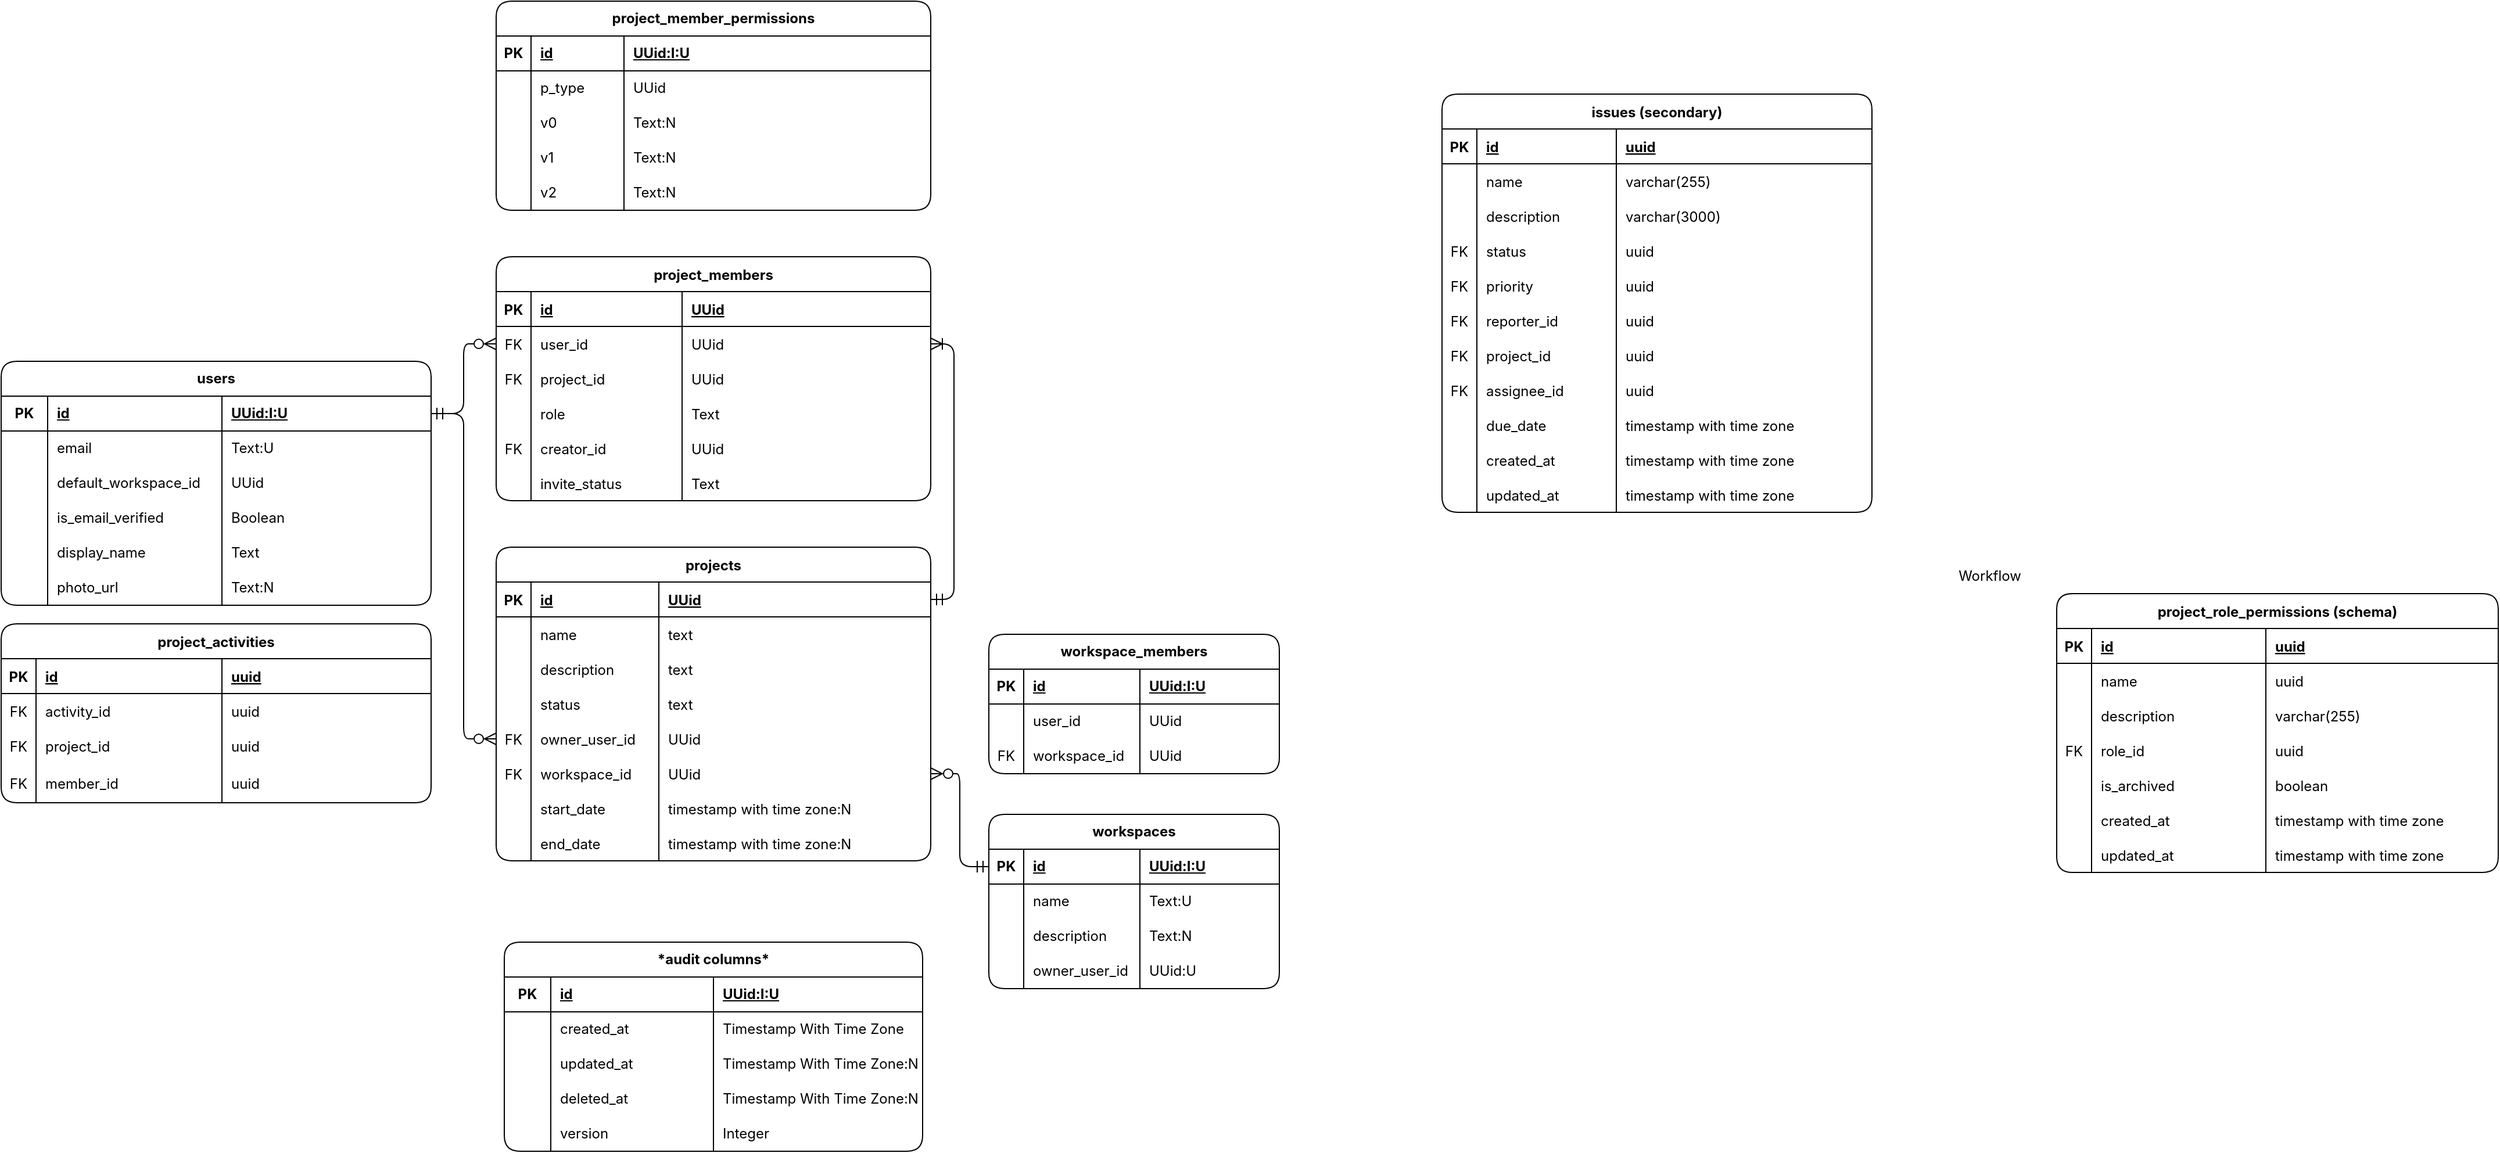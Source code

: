 <mxfile version="22.1.16" type="device">
  <diagram id="R2lEEEUBdFMjLlhIrx00" name="Page-1">
    <mxGraphModel dx="2492" dy="1705" grid="1" gridSize="10" guides="1" tooltips="1" connect="1" arrows="0" fold="1" page="1" pageScale="1" pageWidth="1169" pageHeight="827" background="none" math="0" shadow="0" extFonts="Permanent Marker^https://fonts.googleapis.com/css?family=Permanent+Marker">
      <root>
        <object label="" id="0">
          <mxCell />
        </object>
        <mxCell id="1" parent="0" />
        <mxCell id="PcWVGO1rp_TLr793wgK5-17" value="projects" style="shape=table;startSize=30;container=1;collapsible=1;childLayout=tableLayout;fixedRows=1;rowLines=0;fontStyle=1;align=center;resizeLast=1;fontFamily=Inter;fontSource=https%3A%2F%2Ffonts.googleapis.com%2Fcss%3Ffamily%3DInter;fontSize=12;rounded=1;" parent="1" vertex="1">
          <mxGeometry x="-584" y="290" width="374" height="270" as="geometry" />
        </mxCell>
        <mxCell id="PcWVGO1rp_TLr793wgK5-18" value="" style="shape=tableRow;horizontal=0;startSize=0;swimlaneHead=0;swimlaneBody=0;fillColor=none;collapsible=0;dropTarget=0;points=[[0,0.5],[1,0.5]];portConstraint=eastwest;top=0;left=0;right=0;bottom=1;fontFamily=Inter;fontSource=https%3A%2F%2Ffonts.googleapis.com%2Fcss%3Ffamily%3DInter;fontSize=12;rounded=1;" parent="PcWVGO1rp_TLr793wgK5-17" vertex="1">
          <mxGeometry y="30" width="374" height="30" as="geometry" />
        </mxCell>
        <mxCell id="PcWVGO1rp_TLr793wgK5-19" value="PK" style="shape=partialRectangle;connectable=0;fillColor=none;top=0;left=0;bottom=0;right=0;fontStyle=1;overflow=hidden;fontFamily=Inter;fontSource=https%3A%2F%2Ffonts.googleapis.com%2Fcss%3Ffamily%3DInter;fontSize=12;rounded=1;" parent="PcWVGO1rp_TLr793wgK5-18" vertex="1">
          <mxGeometry width="30" height="30" as="geometry">
            <mxRectangle width="30" height="30" as="alternateBounds" />
          </mxGeometry>
        </mxCell>
        <mxCell id="PcWVGO1rp_TLr793wgK5-20" value="id" style="shape=partialRectangle;connectable=0;fillColor=none;top=0;left=0;bottom=0;right=0;align=left;spacingLeft=6;fontStyle=5;overflow=hidden;fontFamily=Inter;fontSource=https%3A%2F%2Ffonts.googleapis.com%2Fcss%3Ffamily%3DInter;fontSize=12;rounded=1;" parent="PcWVGO1rp_TLr793wgK5-18" vertex="1">
          <mxGeometry x="30" width="110" height="30" as="geometry">
            <mxRectangle width="110" height="30" as="alternateBounds" />
          </mxGeometry>
        </mxCell>
        <mxCell id="PcWVGO1rp_TLr793wgK5-21" value="UUid" style="shape=partialRectangle;connectable=0;fillColor=none;top=0;left=0;bottom=0;right=0;align=left;spacingLeft=6;fontStyle=5;overflow=hidden;fontFamily=Inter;fontSource=https%3A%2F%2Ffonts.googleapis.com%2Fcss%3Ffamily%3DInter;fontSize=12;rounded=1;" parent="PcWVGO1rp_TLr793wgK5-18" vertex="1">
          <mxGeometry x="140" width="234" height="30" as="geometry">
            <mxRectangle width="234" height="30" as="alternateBounds" />
          </mxGeometry>
        </mxCell>
        <mxCell id="PcWVGO1rp_TLr793wgK5-22" value="" style="shape=tableRow;horizontal=0;startSize=0;swimlaneHead=0;swimlaneBody=0;fillColor=none;collapsible=0;dropTarget=0;points=[[0,0.5],[1,0.5]];portConstraint=eastwest;top=0;left=0;right=0;bottom=0;fontFamily=Inter;fontSource=https%3A%2F%2Ffonts.googleapis.com%2Fcss%3Ffamily%3DInter;fontSize=12;rounded=1;" parent="PcWVGO1rp_TLr793wgK5-17" vertex="1">
          <mxGeometry y="60" width="374" height="30" as="geometry" />
        </mxCell>
        <mxCell id="PcWVGO1rp_TLr793wgK5-23" value="" style="shape=partialRectangle;connectable=0;fillColor=none;top=0;left=0;bottom=0;right=0;editable=1;overflow=hidden;fontFamily=Inter;fontSource=https%3A%2F%2Ffonts.googleapis.com%2Fcss%3Ffamily%3DInter;fontSize=12;rounded=1;" parent="PcWVGO1rp_TLr793wgK5-22" vertex="1">
          <mxGeometry width="30" height="30" as="geometry">
            <mxRectangle width="30" height="30" as="alternateBounds" />
          </mxGeometry>
        </mxCell>
        <mxCell id="PcWVGO1rp_TLr793wgK5-24" value="name" style="shape=partialRectangle;connectable=0;fillColor=none;top=0;left=0;bottom=0;right=0;align=left;spacingLeft=6;overflow=hidden;fontFamily=Inter;fontSource=https%3A%2F%2Ffonts.googleapis.com%2Fcss%3Ffamily%3DInter;fontSize=12;rounded=1;" parent="PcWVGO1rp_TLr793wgK5-22" vertex="1">
          <mxGeometry x="30" width="110" height="30" as="geometry">
            <mxRectangle width="110" height="30" as="alternateBounds" />
          </mxGeometry>
        </mxCell>
        <mxCell id="PcWVGO1rp_TLr793wgK5-25" value="text" style="shape=partialRectangle;connectable=0;fillColor=none;top=0;left=0;bottom=0;right=0;align=left;spacingLeft=6;overflow=hidden;fontFamily=Inter;fontSource=https%3A%2F%2Ffonts.googleapis.com%2Fcss%3Ffamily%3DInter;fontSize=12;rounded=1;" parent="PcWVGO1rp_TLr793wgK5-22" vertex="1">
          <mxGeometry x="140" width="234" height="30" as="geometry">
            <mxRectangle width="234" height="30" as="alternateBounds" />
          </mxGeometry>
        </mxCell>
        <mxCell id="PcWVGO1rp_TLr793wgK5-26" value="" style="shape=tableRow;horizontal=0;startSize=0;swimlaneHead=0;swimlaneBody=0;fillColor=none;collapsible=0;dropTarget=0;points=[[0,0.5],[1,0.5]];portConstraint=eastwest;top=0;left=0;right=0;bottom=0;fontFamily=Inter;fontSource=https%3A%2F%2Ffonts.googleapis.com%2Fcss%3Ffamily%3DInter;fontSize=12;rounded=1;" parent="PcWVGO1rp_TLr793wgK5-17" vertex="1">
          <mxGeometry y="90" width="374" height="30" as="geometry" />
        </mxCell>
        <mxCell id="PcWVGO1rp_TLr793wgK5-27" value="" style="shape=partialRectangle;connectable=0;fillColor=none;top=0;left=0;bottom=0;right=0;editable=1;overflow=hidden;fontFamily=Inter;fontSource=https%3A%2F%2Ffonts.googleapis.com%2Fcss%3Ffamily%3DInter;fontSize=12;rounded=1;" parent="PcWVGO1rp_TLr793wgK5-26" vertex="1">
          <mxGeometry width="30" height="30" as="geometry">
            <mxRectangle width="30" height="30" as="alternateBounds" />
          </mxGeometry>
        </mxCell>
        <mxCell id="PcWVGO1rp_TLr793wgK5-28" value="description" style="shape=partialRectangle;connectable=0;fillColor=none;top=0;left=0;bottom=0;right=0;align=left;spacingLeft=6;overflow=hidden;fontFamily=Inter;fontSource=https%3A%2F%2Ffonts.googleapis.com%2Fcss%3Ffamily%3DInter;fontSize=12;rounded=1;" parent="PcWVGO1rp_TLr793wgK5-26" vertex="1">
          <mxGeometry x="30" width="110" height="30" as="geometry">
            <mxRectangle width="110" height="30" as="alternateBounds" />
          </mxGeometry>
        </mxCell>
        <mxCell id="PcWVGO1rp_TLr793wgK5-29" value="text" style="shape=partialRectangle;connectable=0;fillColor=none;top=0;left=0;bottom=0;right=0;align=left;spacingLeft=6;overflow=hidden;fontFamily=Inter;fontSource=https%3A%2F%2Ffonts.googleapis.com%2Fcss%3Ffamily%3DInter;fontSize=12;rounded=1;" parent="PcWVGO1rp_TLr793wgK5-26" vertex="1">
          <mxGeometry x="140" width="234" height="30" as="geometry">
            <mxRectangle width="234" height="30" as="alternateBounds" />
          </mxGeometry>
        </mxCell>
        <mxCell id="PcWVGO1rp_TLr793wgK5-30" value="" style="shape=tableRow;horizontal=0;startSize=0;swimlaneHead=0;swimlaneBody=0;fillColor=none;collapsible=0;dropTarget=0;points=[[0,0.5],[1,0.5]];portConstraint=eastwest;top=0;left=0;right=0;bottom=0;fontFamily=Inter;fontSource=https%3A%2F%2Ffonts.googleapis.com%2Fcss%3Ffamily%3DInter;fontSize=12;rounded=1;" parent="PcWVGO1rp_TLr793wgK5-17" vertex="1">
          <mxGeometry y="120" width="374" height="30" as="geometry" />
        </mxCell>
        <mxCell id="PcWVGO1rp_TLr793wgK5-31" value="" style="shape=partialRectangle;connectable=0;fillColor=none;top=0;left=0;bottom=0;right=0;editable=1;overflow=hidden;fontFamily=Inter;fontSource=https%3A%2F%2Ffonts.googleapis.com%2Fcss%3Ffamily%3DInter;fontSize=12;rounded=1;" parent="PcWVGO1rp_TLr793wgK5-30" vertex="1">
          <mxGeometry width="30" height="30" as="geometry">
            <mxRectangle width="30" height="30" as="alternateBounds" />
          </mxGeometry>
        </mxCell>
        <mxCell id="PcWVGO1rp_TLr793wgK5-32" value="status" style="shape=partialRectangle;connectable=0;fillColor=none;top=0;left=0;bottom=0;right=0;align=left;spacingLeft=6;overflow=hidden;shadow=0;fontFamily=Inter;fontSource=https%3A%2F%2Ffonts.googleapis.com%2Fcss%3Ffamily%3DInter;fontSize=12;rounded=1;" parent="PcWVGO1rp_TLr793wgK5-30" vertex="1">
          <mxGeometry x="30" width="110" height="30" as="geometry">
            <mxRectangle width="110" height="30" as="alternateBounds" />
          </mxGeometry>
        </mxCell>
        <mxCell id="PcWVGO1rp_TLr793wgK5-33" value="text" style="shape=partialRectangle;connectable=0;fillColor=none;top=0;left=0;bottom=0;right=0;align=left;spacingLeft=6;overflow=hidden;shadow=0;fontFamily=Inter;fontSource=https%3A%2F%2Ffonts.googleapis.com%2Fcss%3Ffamily%3DInter;fontSize=12;rounded=1;" parent="PcWVGO1rp_TLr793wgK5-30" vertex="1">
          <mxGeometry x="140" width="234" height="30" as="geometry">
            <mxRectangle width="234" height="30" as="alternateBounds" />
          </mxGeometry>
        </mxCell>
        <mxCell id="PcWVGO1rp_TLr793wgK5-34" style="shape=tableRow;horizontal=0;startSize=0;swimlaneHead=0;swimlaneBody=0;fillColor=none;collapsible=0;dropTarget=0;points=[[0,0.5],[1,0.5]];portConstraint=eastwest;top=0;left=0;right=0;bottom=0;fontFamily=Inter;fontSource=https%3A%2F%2Ffonts.googleapis.com%2Fcss%3Ffamily%3DInter;fontSize=12;rounded=1;" parent="PcWVGO1rp_TLr793wgK5-17" vertex="1">
          <mxGeometry y="150" width="374" height="30" as="geometry" />
        </mxCell>
        <mxCell id="PcWVGO1rp_TLr793wgK5-35" value="FK" style="shape=partialRectangle;connectable=0;fillColor=none;top=0;left=0;bottom=0;right=0;editable=1;overflow=hidden;fontFamily=Inter;fontSource=https%3A%2F%2Ffonts.googleapis.com%2Fcss%3Ffamily%3DInter;fontSize=12;rounded=1;" parent="PcWVGO1rp_TLr793wgK5-34" vertex="1">
          <mxGeometry width="30" height="30" as="geometry">
            <mxRectangle width="30" height="30" as="alternateBounds" />
          </mxGeometry>
        </mxCell>
        <mxCell id="PcWVGO1rp_TLr793wgK5-36" value="owner_user_id" style="shape=partialRectangle;connectable=0;fillColor=none;top=0;left=0;bottom=0;right=0;align=left;spacingLeft=6;overflow=hidden;shadow=0;fontFamily=Inter;fontSource=https%3A%2F%2Ffonts.googleapis.com%2Fcss%3Ffamily%3DInter;fontSize=12;rounded=1;" parent="PcWVGO1rp_TLr793wgK5-34" vertex="1">
          <mxGeometry x="30" width="110" height="30" as="geometry">
            <mxRectangle width="110" height="30" as="alternateBounds" />
          </mxGeometry>
        </mxCell>
        <mxCell id="PcWVGO1rp_TLr793wgK5-37" value="UUid" style="shape=partialRectangle;connectable=0;fillColor=none;top=0;left=0;bottom=0;right=0;align=left;spacingLeft=6;overflow=hidden;shadow=0;fontFamily=Inter;fontSource=https%3A%2F%2Ffonts.googleapis.com%2Fcss%3Ffamily%3DInter;fontSize=12;rounded=1;" parent="PcWVGO1rp_TLr793wgK5-34" vertex="1">
          <mxGeometry x="140" width="234" height="30" as="geometry">
            <mxRectangle width="234" height="30" as="alternateBounds" />
          </mxGeometry>
        </mxCell>
        <mxCell id="PcWVGO1rp_TLr793wgK5-38" style="shape=tableRow;horizontal=0;startSize=0;swimlaneHead=0;swimlaneBody=0;fillColor=none;collapsible=0;dropTarget=0;points=[[0,0.5],[1,0.5]];portConstraint=eastwest;top=0;left=0;right=0;bottom=0;fontFamily=Inter;fontSource=https%3A%2F%2Ffonts.googleapis.com%2Fcss%3Ffamily%3DInter;fontSize=12;rounded=1;" parent="PcWVGO1rp_TLr793wgK5-17" vertex="1">
          <mxGeometry y="180" width="374" height="30" as="geometry" />
        </mxCell>
        <mxCell id="PcWVGO1rp_TLr793wgK5-39" value="FK" style="shape=partialRectangle;connectable=0;fillColor=none;top=0;left=0;bottom=0;right=0;editable=1;overflow=hidden;fontFamily=Inter;fontSource=https%3A%2F%2Ffonts.googleapis.com%2Fcss%3Ffamily%3DInter;fontSize=12;rounded=1;" parent="PcWVGO1rp_TLr793wgK5-38" vertex="1">
          <mxGeometry width="30" height="30" as="geometry">
            <mxRectangle width="30" height="30" as="alternateBounds" />
          </mxGeometry>
        </mxCell>
        <mxCell id="PcWVGO1rp_TLr793wgK5-40" value="workspace_id" style="shape=partialRectangle;connectable=0;fillColor=none;top=0;left=0;bottom=0;right=0;align=left;spacingLeft=6;overflow=hidden;shadow=0;fontFamily=Inter;fontSource=https%3A%2F%2Ffonts.googleapis.com%2Fcss%3Ffamily%3DInter;fontSize=12;rounded=1;" parent="PcWVGO1rp_TLr793wgK5-38" vertex="1">
          <mxGeometry x="30" width="110" height="30" as="geometry">
            <mxRectangle width="110" height="30" as="alternateBounds" />
          </mxGeometry>
        </mxCell>
        <mxCell id="PcWVGO1rp_TLr793wgK5-41" value="UUid" style="shape=partialRectangle;connectable=0;fillColor=none;top=0;left=0;bottom=0;right=0;align=left;spacingLeft=6;overflow=hidden;shadow=0;fontFamily=Inter;fontSource=https%3A%2F%2Ffonts.googleapis.com%2Fcss%3Ffamily%3DInter;fontSize=12;rounded=1;" parent="PcWVGO1rp_TLr793wgK5-38" vertex="1">
          <mxGeometry x="140" width="234" height="30" as="geometry">
            <mxRectangle width="234" height="30" as="alternateBounds" />
          </mxGeometry>
        </mxCell>
        <mxCell id="PcWVGO1rp_TLr793wgK5-42" style="shape=tableRow;horizontal=0;startSize=0;swimlaneHead=0;swimlaneBody=0;fillColor=none;collapsible=0;dropTarget=0;points=[[0,0.5],[1,0.5]];portConstraint=eastwest;top=0;left=0;right=0;bottom=0;fontFamily=Inter;fontSource=https%3A%2F%2Ffonts.googleapis.com%2Fcss%3Ffamily%3DInter;fontSize=12;rounded=1;" parent="PcWVGO1rp_TLr793wgK5-17" vertex="1">
          <mxGeometry y="210" width="374" height="30" as="geometry" />
        </mxCell>
        <mxCell id="PcWVGO1rp_TLr793wgK5-43" style="shape=partialRectangle;connectable=0;fillColor=none;top=0;left=0;bottom=0;right=0;editable=1;overflow=hidden;fontFamily=Inter;fontSource=https%3A%2F%2Ffonts.googleapis.com%2Fcss%3Ffamily%3DInter;fontSize=12;rounded=1;" parent="PcWVGO1rp_TLr793wgK5-42" vertex="1">
          <mxGeometry width="30" height="30" as="geometry">
            <mxRectangle width="30" height="30" as="alternateBounds" />
          </mxGeometry>
        </mxCell>
        <mxCell id="PcWVGO1rp_TLr793wgK5-44" value="start_date" style="shape=partialRectangle;connectable=0;fillColor=none;top=0;left=0;bottom=0;right=0;align=left;spacingLeft=6;overflow=hidden;shadow=0;fontFamily=Inter;fontSource=https%3A%2F%2Ffonts.googleapis.com%2Fcss%3Ffamily%3DInter;fontSize=12;rounded=1;" parent="PcWVGO1rp_TLr793wgK5-42" vertex="1">
          <mxGeometry x="30" width="110" height="30" as="geometry">
            <mxRectangle width="110" height="30" as="alternateBounds" />
          </mxGeometry>
        </mxCell>
        <mxCell id="PcWVGO1rp_TLr793wgK5-45" value="timestamp with time zone:N" style="shape=partialRectangle;connectable=0;fillColor=none;top=0;left=0;bottom=0;right=0;align=left;spacingLeft=6;overflow=hidden;shadow=0;fontFamily=Inter;fontSource=https%3A%2F%2Ffonts.googleapis.com%2Fcss%3Ffamily%3DInter;fontSize=12;rounded=1;" parent="PcWVGO1rp_TLr793wgK5-42" vertex="1">
          <mxGeometry x="140" width="234" height="30" as="geometry">
            <mxRectangle width="234" height="30" as="alternateBounds" />
          </mxGeometry>
        </mxCell>
        <mxCell id="PcWVGO1rp_TLr793wgK5-46" style="shape=tableRow;horizontal=0;startSize=0;swimlaneHead=0;swimlaneBody=0;fillColor=none;collapsible=0;dropTarget=0;points=[[0,0.5],[1,0.5]];portConstraint=eastwest;top=0;left=0;right=0;bottom=0;fontFamily=Inter;fontSource=https%3A%2F%2Ffonts.googleapis.com%2Fcss%3Ffamily%3DInter;fontSize=12;rounded=1;" parent="PcWVGO1rp_TLr793wgK5-17" vertex="1">
          <mxGeometry y="240" width="374" height="30" as="geometry" />
        </mxCell>
        <mxCell id="PcWVGO1rp_TLr793wgK5-47" style="shape=partialRectangle;connectable=0;fillColor=none;top=0;left=0;bottom=0;right=0;editable=1;overflow=hidden;fontFamily=Inter;fontSource=https%3A%2F%2Ffonts.googleapis.com%2Fcss%3Ffamily%3DInter;fontSize=12;rounded=1;" parent="PcWVGO1rp_TLr793wgK5-46" vertex="1">
          <mxGeometry width="30" height="30" as="geometry">
            <mxRectangle width="30" height="30" as="alternateBounds" />
          </mxGeometry>
        </mxCell>
        <mxCell id="PcWVGO1rp_TLr793wgK5-48" value="end_date" style="shape=partialRectangle;connectable=0;fillColor=none;top=0;left=0;bottom=0;right=0;align=left;spacingLeft=6;overflow=hidden;shadow=0;fontFamily=Inter;fontSource=https%3A%2F%2Ffonts.googleapis.com%2Fcss%3Ffamily%3DInter;fontSize=12;rounded=1;" parent="PcWVGO1rp_TLr793wgK5-46" vertex="1">
          <mxGeometry x="30" width="110" height="30" as="geometry">
            <mxRectangle width="110" height="30" as="alternateBounds" />
          </mxGeometry>
        </mxCell>
        <mxCell id="PcWVGO1rp_TLr793wgK5-49" value="timestamp with time zone:N" style="shape=partialRectangle;connectable=0;fillColor=none;top=0;left=0;bottom=0;right=0;align=left;spacingLeft=6;overflow=hidden;shadow=0;fontFamily=Inter;fontSource=https%3A%2F%2Ffonts.googleapis.com%2Fcss%3Ffamily%3DInter;fontSize=12;rounded=1;" parent="PcWVGO1rp_TLr793wgK5-46" vertex="1">
          <mxGeometry x="140" width="234" height="30" as="geometry">
            <mxRectangle width="234" height="30" as="alternateBounds" />
          </mxGeometry>
        </mxCell>
        <mxCell id="PcWVGO1rp_TLr793wgK5-58" value="project_members" style="shape=table;startSize=30;container=1;collapsible=1;childLayout=tableLayout;fixedRows=1;rowLines=0;fontStyle=1;align=center;resizeLast=1;fontFamily=Inter;fontSource=https%3A%2F%2Ffonts.googleapis.com%2Fcss%3Ffamily%3DInter;fontSize=12;rounded=1;" parent="1" vertex="1">
          <mxGeometry x="-584" y="40" width="374" height="210" as="geometry" />
        </mxCell>
        <mxCell id="PcWVGO1rp_TLr793wgK5-59" value="" style="shape=tableRow;horizontal=0;startSize=0;swimlaneHead=0;swimlaneBody=0;fillColor=none;collapsible=0;dropTarget=0;points=[[0,0.5],[1,0.5]];portConstraint=eastwest;top=0;left=0;right=0;bottom=1;fontFamily=Inter;fontSource=https%3A%2F%2Ffonts.googleapis.com%2Fcss%3Ffamily%3DInter;fontSize=12;rounded=1;" parent="PcWVGO1rp_TLr793wgK5-58" vertex="1">
          <mxGeometry y="30" width="374" height="30" as="geometry" />
        </mxCell>
        <mxCell id="PcWVGO1rp_TLr793wgK5-60" value="PK" style="shape=partialRectangle;connectable=0;fillColor=none;top=0;left=0;bottom=0;right=0;fontStyle=1;overflow=hidden;fontFamily=Inter;fontSource=https%3A%2F%2Ffonts.googleapis.com%2Fcss%3Ffamily%3DInter;fontSize=12;rounded=1;" parent="PcWVGO1rp_TLr793wgK5-59" vertex="1">
          <mxGeometry width="30" height="30" as="geometry">
            <mxRectangle width="30" height="30" as="alternateBounds" />
          </mxGeometry>
        </mxCell>
        <mxCell id="PcWVGO1rp_TLr793wgK5-61" value="id" style="shape=partialRectangle;connectable=0;fillColor=none;top=0;left=0;bottom=0;right=0;align=left;spacingLeft=6;fontStyle=5;overflow=hidden;fontFamily=Inter;fontSource=https%3A%2F%2Ffonts.googleapis.com%2Fcss%3Ffamily%3DInter;fontSize=12;rounded=1;" parent="PcWVGO1rp_TLr793wgK5-59" vertex="1">
          <mxGeometry x="30" width="130" height="30" as="geometry">
            <mxRectangle width="130" height="30" as="alternateBounds" />
          </mxGeometry>
        </mxCell>
        <mxCell id="PcWVGO1rp_TLr793wgK5-62" value="UUid" style="shape=partialRectangle;connectable=0;fillColor=none;top=0;left=0;bottom=0;right=0;align=left;spacingLeft=6;fontStyle=5;overflow=hidden;fontFamily=Inter;fontSource=https%3A%2F%2Ffonts.googleapis.com%2Fcss%3Ffamily%3DInter;fontSize=12;rounded=1;" parent="PcWVGO1rp_TLr793wgK5-59" vertex="1">
          <mxGeometry x="160" width="214" height="30" as="geometry">
            <mxRectangle width="214" height="30" as="alternateBounds" />
          </mxGeometry>
        </mxCell>
        <mxCell id="PcWVGO1rp_TLr793wgK5-63" value="" style="shape=tableRow;horizontal=0;startSize=0;swimlaneHead=0;swimlaneBody=0;fillColor=none;collapsible=0;dropTarget=0;points=[[0,0.5],[1,0.5]];portConstraint=eastwest;top=0;left=0;right=0;bottom=0;fontFamily=Inter;fontSource=https%3A%2F%2Ffonts.googleapis.com%2Fcss%3Ffamily%3DInter;fontSize=12;rounded=1;" parent="PcWVGO1rp_TLr793wgK5-58" vertex="1">
          <mxGeometry y="60" width="374" height="30" as="geometry" />
        </mxCell>
        <mxCell id="PcWVGO1rp_TLr793wgK5-64" value="FK" style="shape=partialRectangle;connectable=0;fillColor=none;top=0;left=0;bottom=0;right=0;editable=1;overflow=hidden;fontFamily=Inter;fontSource=https%3A%2F%2Ffonts.googleapis.com%2Fcss%3Ffamily%3DInter;fontSize=12;rounded=1;" parent="PcWVGO1rp_TLr793wgK5-63" vertex="1">
          <mxGeometry width="30" height="30" as="geometry">
            <mxRectangle width="30" height="30" as="alternateBounds" />
          </mxGeometry>
        </mxCell>
        <mxCell id="PcWVGO1rp_TLr793wgK5-65" value="user_id" style="shape=partialRectangle;connectable=0;fillColor=none;top=0;left=0;bottom=0;right=0;align=left;spacingLeft=6;overflow=hidden;fontFamily=Inter;fontSource=https%3A%2F%2Ffonts.googleapis.com%2Fcss%3Ffamily%3DInter;fontSize=12;rounded=1;" parent="PcWVGO1rp_TLr793wgK5-63" vertex="1">
          <mxGeometry x="30" width="130" height="30" as="geometry">
            <mxRectangle width="130" height="30" as="alternateBounds" />
          </mxGeometry>
        </mxCell>
        <mxCell id="PcWVGO1rp_TLr793wgK5-66" value="UUid" style="shape=partialRectangle;connectable=0;fillColor=none;top=0;left=0;bottom=0;right=0;align=left;spacingLeft=6;overflow=hidden;fontFamily=Inter;fontSource=https%3A%2F%2Ffonts.googleapis.com%2Fcss%3Ffamily%3DInter;fontSize=12;rounded=1;" parent="PcWVGO1rp_TLr793wgK5-63" vertex="1">
          <mxGeometry x="160" width="214" height="30" as="geometry">
            <mxRectangle width="214" height="30" as="alternateBounds" />
          </mxGeometry>
        </mxCell>
        <mxCell id="PcWVGO1rp_TLr793wgK5-67" value="" style="shape=tableRow;horizontal=0;startSize=0;swimlaneHead=0;swimlaneBody=0;fillColor=none;collapsible=0;dropTarget=0;points=[[0,0.5],[1,0.5]];portConstraint=eastwest;top=0;left=0;right=0;bottom=0;fontFamily=Inter;fontSource=https%3A%2F%2Ffonts.googleapis.com%2Fcss%3Ffamily%3DInter;fontSize=12;rounded=1;" parent="PcWVGO1rp_TLr793wgK5-58" vertex="1">
          <mxGeometry y="90" width="374" height="30" as="geometry" />
        </mxCell>
        <mxCell id="PcWVGO1rp_TLr793wgK5-68" value="FK" style="shape=partialRectangle;connectable=0;fillColor=none;top=0;left=0;bottom=0;right=0;editable=1;overflow=hidden;fontFamily=Inter;fontSource=https%3A%2F%2Ffonts.googleapis.com%2Fcss%3Ffamily%3DInter;fontSize=12;rounded=1;" parent="PcWVGO1rp_TLr793wgK5-67" vertex="1">
          <mxGeometry width="30" height="30" as="geometry">
            <mxRectangle width="30" height="30" as="alternateBounds" />
          </mxGeometry>
        </mxCell>
        <mxCell id="PcWVGO1rp_TLr793wgK5-69" value="project_id" style="shape=partialRectangle;connectable=0;fillColor=none;top=0;left=0;bottom=0;right=0;align=left;spacingLeft=6;overflow=hidden;fontFamily=Inter;fontSource=https%3A%2F%2Ffonts.googleapis.com%2Fcss%3Ffamily%3DInter;fontSize=12;rounded=1;" parent="PcWVGO1rp_TLr793wgK5-67" vertex="1">
          <mxGeometry x="30" width="130" height="30" as="geometry">
            <mxRectangle width="130" height="30" as="alternateBounds" />
          </mxGeometry>
        </mxCell>
        <mxCell id="PcWVGO1rp_TLr793wgK5-70" value="UUid" style="shape=partialRectangle;connectable=0;fillColor=none;top=0;left=0;bottom=0;right=0;align=left;spacingLeft=6;overflow=hidden;fontFamily=Inter;fontSource=https%3A%2F%2Ffonts.googleapis.com%2Fcss%3Ffamily%3DInter;fontSize=12;rounded=1;" parent="PcWVGO1rp_TLr793wgK5-67" vertex="1">
          <mxGeometry x="160" width="214" height="30" as="geometry">
            <mxRectangle width="214" height="30" as="alternateBounds" />
          </mxGeometry>
        </mxCell>
        <mxCell id="iT8pqBCReoAF1MnpAD_6-1" style="shape=tableRow;horizontal=0;startSize=0;swimlaneHead=0;swimlaneBody=0;fillColor=none;collapsible=0;dropTarget=0;points=[[0,0.5],[1,0.5]];portConstraint=eastwest;top=0;left=0;right=0;bottom=0;fontFamily=Inter;fontSource=https%3A%2F%2Ffonts.googleapis.com%2Fcss%3Ffamily%3DInter;fontSize=12;rounded=1;" parent="PcWVGO1rp_TLr793wgK5-58" vertex="1">
          <mxGeometry y="120" width="374" height="30" as="geometry" />
        </mxCell>
        <mxCell id="iT8pqBCReoAF1MnpAD_6-2" style="shape=partialRectangle;connectable=0;fillColor=none;top=0;left=0;bottom=0;right=0;editable=1;overflow=hidden;fontFamily=Inter;fontSource=https%3A%2F%2Ffonts.googleapis.com%2Fcss%3Ffamily%3DInter;fontSize=12;rounded=1;" parent="iT8pqBCReoAF1MnpAD_6-1" vertex="1">
          <mxGeometry width="30" height="30" as="geometry">
            <mxRectangle width="30" height="30" as="alternateBounds" />
          </mxGeometry>
        </mxCell>
        <mxCell id="iT8pqBCReoAF1MnpAD_6-3" value="role" style="shape=partialRectangle;connectable=0;fillColor=none;top=0;left=0;bottom=0;right=0;align=left;spacingLeft=6;overflow=hidden;fontFamily=Inter;fontSource=https%3A%2F%2Ffonts.googleapis.com%2Fcss%3Ffamily%3DInter;fontSize=12;rounded=1;" parent="iT8pqBCReoAF1MnpAD_6-1" vertex="1">
          <mxGeometry x="30" width="130" height="30" as="geometry">
            <mxRectangle width="130" height="30" as="alternateBounds" />
          </mxGeometry>
        </mxCell>
        <mxCell id="iT8pqBCReoAF1MnpAD_6-4" value="Text" style="shape=partialRectangle;connectable=0;fillColor=none;top=0;left=0;bottom=0;right=0;align=left;spacingLeft=6;overflow=hidden;fontFamily=Inter;fontSource=https%3A%2F%2Ffonts.googleapis.com%2Fcss%3Ffamily%3DInter;fontSize=12;rounded=1;" parent="iT8pqBCReoAF1MnpAD_6-1" vertex="1">
          <mxGeometry x="160" width="214" height="30" as="geometry">
            <mxRectangle width="214" height="30" as="alternateBounds" />
          </mxGeometry>
        </mxCell>
        <mxCell id="d_4fle42R28I7o1MbHre-1" style="shape=tableRow;horizontal=0;startSize=0;swimlaneHead=0;swimlaneBody=0;fillColor=none;collapsible=0;dropTarget=0;points=[[0,0.5],[1,0.5]];portConstraint=eastwest;top=0;left=0;right=0;bottom=0;fontFamily=Inter;fontSource=https%3A%2F%2Ffonts.googleapis.com%2Fcss%3Ffamily%3DInter;fontSize=12;rounded=1;" parent="PcWVGO1rp_TLr793wgK5-58" vertex="1">
          <mxGeometry y="150" width="374" height="30" as="geometry" />
        </mxCell>
        <mxCell id="d_4fle42R28I7o1MbHre-2" value="FK" style="shape=partialRectangle;connectable=0;fillColor=none;top=0;left=0;bottom=0;right=0;editable=1;overflow=hidden;fontFamily=Inter;fontSource=https%3A%2F%2Ffonts.googleapis.com%2Fcss%3Ffamily%3DInter;fontSize=12;rounded=1;" parent="d_4fle42R28I7o1MbHre-1" vertex="1">
          <mxGeometry width="30" height="30" as="geometry">
            <mxRectangle width="30" height="30" as="alternateBounds" />
          </mxGeometry>
        </mxCell>
        <mxCell id="d_4fle42R28I7o1MbHre-3" value="creator_id" style="shape=partialRectangle;connectable=0;fillColor=none;top=0;left=0;bottom=0;right=0;align=left;spacingLeft=6;overflow=hidden;fontFamily=Inter;fontSource=https%3A%2F%2Ffonts.googleapis.com%2Fcss%3Ffamily%3DInter;fontSize=12;rounded=1;" parent="d_4fle42R28I7o1MbHre-1" vertex="1">
          <mxGeometry x="30" width="130" height="30" as="geometry">
            <mxRectangle width="130" height="30" as="alternateBounds" />
          </mxGeometry>
        </mxCell>
        <mxCell id="d_4fle42R28I7o1MbHre-4" value="UUid" style="shape=partialRectangle;connectable=0;fillColor=none;top=0;left=0;bottom=0;right=0;align=left;spacingLeft=6;overflow=hidden;fontFamily=Inter;fontSource=https%3A%2F%2Ffonts.googleapis.com%2Fcss%3Ffamily%3DInter;fontSize=12;rounded=1;" parent="d_4fle42R28I7o1MbHre-1" vertex="1">
          <mxGeometry x="160" width="214" height="30" as="geometry">
            <mxRectangle width="214" height="30" as="alternateBounds" />
          </mxGeometry>
        </mxCell>
        <mxCell id="d_4fle42R28I7o1MbHre-5" style="shape=tableRow;horizontal=0;startSize=0;swimlaneHead=0;swimlaneBody=0;fillColor=none;collapsible=0;dropTarget=0;points=[[0,0.5],[1,0.5]];portConstraint=eastwest;top=0;left=0;right=0;bottom=0;fontFamily=Inter;fontSource=https%3A%2F%2Ffonts.googleapis.com%2Fcss%3Ffamily%3DInter;fontSize=12;rounded=1;" parent="PcWVGO1rp_TLr793wgK5-58" vertex="1">
          <mxGeometry y="180" width="374" height="30" as="geometry" />
        </mxCell>
        <mxCell id="d_4fle42R28I7o1MbHre-6" style="shape=partialRectangle;connectable=0;fillColor=none;top=0;left=0;bottom=0;right=0;editable=1;overflow=hidden;fontFamily=Inter;fontSource=https%3A%2F%2Ffonts.googleapis.com%2Fcss%3Ffamily%3DInter;fontSize=12;rounded=1;" parent="d_4fle42R28I7o1MbHre-5" vertex="1">
          <mxGeometry width="30" height="30" as="geometry">
            <mxRectangle width="30" height="30" as="alternateBounds" />
          </mxGeometry>
        </mxCell>
        <mxCell id="d_4fle42R28I7o1MbHre-7" value="invite_status" style="shape=partialRectangle;connectable=0;fillColor=none;top=0;left=0;bottom=0;right=0;align=left;spacingLeft=6;overflow=hidden;fontFamily=Inter;fontSource=https%3A%2F%2Ffonts.googleapis.com%2Fcss%3Ffamily%3DInter;fontSize=12;rounded=1;" parent="d_4fle42R28I7o1MbHre-5" vertex="1">
          <mxGeometry x="30" width="130" height="30" as="geometry">
            <mxRectangle width="130" height="30" as="alternateBounds" />
          </mxGeometry>
        </mxCell>
        <mxCell id="d_4fle42R28I7o1MbHre-8" value="Text" style="shape=partialRectangle;connectable=0;fillColor=none;top=0;left=0;bottom=0;right=0;align=left;spacingLeft=6;overflow=hidden;fontFamily=Inter;fontSource=https%3A%2F%2Ffonts.googleapis.com%2Fcss%3Ffamily%3DInter;fontSize=12;rounded=1;" parent="d_4fle42R28I7o1MbHre-5" vertex="1">
          <mxGeometry x="160" width="214" height="30" as="geometry">
            <mxRectangle width="214" height="30" as="alternateBounds" />
          </mxGeometry>
        </mxCell>
        <mxCell id="PcWVGO1rp_TLr793wgK5-83" value="project_activities" style="shape=table;startSize=30;container=1;collapsible=1;childLayout=tableLayout;fixedRows=1;rowLines=0;fontStyle=1;align=center;resizeLast=1;fontFamily=Inter;fontSource=https%3A%2F%2Ffonts.googleapis.com%2Fcss%3Ffamily%3DInter;fontSize=12;rounded=1;" parent="1" vertex="1">
          <mxGeometry x="-1010" y="356" width="370.0" height="154.0" as="geometry" />
        </mxCell>
        <mxCell id="PcWVGO1rp_TLr793wgK5-84" value="" style="shape=tableRow;horizontal=0;startSize=0;swimlaneHead=0;swimlaneBody=0;fillColor=none;collapsible=0;dropTarget=0;points=[[0,0.5],[1,0.5]];portConstraint=eastwest;top=0;left=0;right=0;bottom=1;fontFamily=Inter;fontSource=https%3A%2F%2Ffonts.googleapis.com%2Fcss%3Ffamily%3DInter;fontSize=12;rounded=1;" parent="PcWVGO1rp_TLr793wgK5-83" vertex="1">
          <mxGeometry y="30" width="370.0" height="30" as="geometry" />
        </mxCell>
        <mxCell id="PcWVGO1rp_TLr793wgK5-85" value="PK" style="shape=partialRectangle;connectable=0;fillColor=none;top=0;left=0;bottom=0;right=0;fontStyle=1;overflow=hidden;fontFamily=Inter;fontSource=https%3A%2F%2Ffonts.googleapis.com%2Fcss%3Ffamily%3DInter;fontSize=12;rounded=1;" parent="PcWVGO1rp_TLr793wgK5-84" vertex="1">
          <mxGeometry width="30" height="30" as="geometry">
            <mxRectangle width="30" height="30" as="alternateBounds" />
          </mxGeometry>
        </mxCell>
        <mxCell id="PcWVGO1rp_TLr793wgK5-86" value="id" style="shape=partialRectangle;connectable=0;fillColor=none;top=0;left=0;bottom=0;right=0;align=left;spacingLeft=6;fontStyle=5;overflow=hidden;fontFamily=Inter;fontSource=https%3A%2F%2Ffonts.googleapis.com%2Fcss%3Ffamily%3DInter;fontSize=12;rounded=1;" parent="PcWVGO1rp_TLr793wgK5-84" vertex="1">
          <mxGeometry x="30" width="160.0" height="30" as="geometry">
            <mxRectangle width="160.0" height="30" as="alternateBounds" />
          </mxGeometry>
        </mxCell>
        <mxCell id="PcWVGO1rp_TLr793wgK5-87" value="uuid" style="shape=partialRectangle;connectable=0;fillColor=none;top=0;left=0;bottom=0;right=0;align=left;spacingLeft=6;fontStyle=5;overflow=hidden;fontFamily=Inter;fontSource=https%3A%2F%2Ffonts.googleapis.com%2Fcss%3Ffamily%3DInter;fontSize=12;rounded=1;" parent="PcWVGO1rp_TLr793wgK5-84" vertex="1">
          <mxGeometry x="190.0" width="180.0" height="30" as="geometry">
            <mxRectangle width="180.0" height="30" as="alternateBounds" />
          </mxGeometry>
        </mxCell>
        <mxCell id="PcWVGO1rp_TLr793wgK5-88" value="" style="shape=tableRow;horizontal=0;startSize=0;swimlaneHead=0;swimlaneBody=0;fillColor=none;collapsible=0;dropTarget=0;points=[[0,0.5],[1,0.5]];portConstraint=eastwest;top=0;left=0;right=0;bottom=0;fontFamily=Inter;fontSource=https%3A%2F%2Ffonts.googleapis.com%2Fcss%3Ffamily%3DInter;fontSize=12;rounded=1;" parent="PcWVGO1rp_TLr793wgK5-83" vertex="1">
          <mxGeometry y="60" width="370.0" height="30" as="geometry" />
        </mxCell>
        <mxCell id="PcWVGO1rp_TLr793wgK5-89" value="FK" style="shape=partialRectangle;connectable=0;fillColor=none;top=0;left=0;bottom=0;right=0;editable=1;overflow=hidden;fontFamily=Inter;fontSource=https%3A%2F%2Ffonts.googleapis.com%2Fcss%3Ffamily%3DInter;fontSize=12;rounded=1;" parent="PcWVGO1rp_TLr793wgK5-88" vertex="1">
          <mxGeometry width="30" height="30" as="geometry">
            <mxRectangle width="30" height="30" as="alternateBounds" />
          </mxGeometry>
        </mxCell>
        <mxCell id="PcWVGO1rp_TLr793wgK5-90" value="activity_id" style="shape=partialRectangle;connectable=0;fillColor=none;top=0;left=0;bottom=0;right=0;align=left;spacingLeft=6;overflow=hidden;fontFamily=Inter;fontSource=https%3A%2F%2Ffonts.googleapis.com%2Fcss%3Ffamily%3DInter;fontSize=12;rounded=1;" parent="PcWVGO1rp_TLr793wgK5-88" vertex="1">
          <mxGeometry x="30" width="160.0" height="30" as="geometry">
            <mxRectangle width="160.0" height="30" as="alternateBounds" />
          </mxGeometry>
        </mxCell>
        <mxCell id="PcWVGO1rp_TLr793wgK5-91" value="uuid" style="shape=partialRectangle;connectable=0;fillColor=none;top=0;left=0;bottom=0;right=0;align=left;spacingLeft=6;overflow=hidden;fontFamily=Inter;fontSource=https%3A%2F%2Ffonts.googleapis.com%2Fcss%3Ffamily%3DInter;fontSize=12;rounded=1;" parent="PcWVGO1rp_TLr793wgK5-88" vertex="1">
          <mxGeometry x="190.0" width="180.0" height="30" as="geometry">
            <mxRectangle width="180.0" height="30" as="alternateBounds" />
          </mxGeometry>
        </mxCell>
        <mxCell id="PcWVGO1rp_TLr793wgK5-92" value="" style="shape=tableRow;horizontal=0;startSize=0;swimlaneHead=0;swimlaneBody=0;fillColor=none;collapsible=0;dropTarget=0;points=[[0,0.5],[1,0.5]];portConstraint=eastwest;top=0;left=0;right=0;bottom=0;fontFamily=Inter;fontSource=https%3A%2F%2Ffonts.googleapis.com%2Fcss%3Ffamily%3DInter;fontSize=12;rounded=1;" parent="PcWVGO1rp_TLr793wgK5-83" vertex="1">
          <mxGeometry y="90" width="370.0" height="30" as="geometry" />
        </mxCell>
        <mxCell id="PcWVGO1rp_TLr793wgK5-93" value="FK" style="shape=partialRectangle;connectable=0;fillColor=none;top=0;left=0;bottom=0;right=0;editable=1;overflow=hidden;fontFamily=Inter;fontSource=https%3A%2F%2Ffonts.googleapis.com%2Fcss%3Ffamily%3DInter;fontSize=12;rounded=1;" parent="PcWVGO1rp_TLr793wgK5-92" vertex="1">
          <mxGeometry width="30" height="30" as="geometry">
            <mxRectangle width="30" height="30" as="alternateBounds" />
          </mxGeometry>
        </mxCell>
        <mxCell id="PcWVGO1rp_TLr793wgK5-94" value="project_id" style="shape=partialRectangle;connectable=0;fillColor=none;top=0;left=0;bottom=0;right=0;align=left;spacingLeft=6;overflow=hidden;fontFamily=Inter;fontSource=https%3A%2F%2Ffonts.googleapis.com%2Fcss%3Ffamily%3DInter;fontSize=12;rounded=1;" parent="PcWVGO1rp_TLr793wgK5-92" vertex="1">
          <mxGeometry x="30" width="160.0" height="30" as="geometry">
            <mxRectangle width="160.0" height="30" as="alternateBounds" />
          </mxGeometry>
        </mxCell>
        <mxCell id="PcWVGO1rp_TLr793wgK5-95" value="uuid" style="shape=partialRectangle;connectable=0;fillColor=none;top=0;left=0;bottom=0;right=0;align=left;spacingLeft=6;overflow=hidden;fontFamily=Inter;fontSource=https%3A%2F%2Ffonts.googleapis.com%2Fcss%3Ffamily%3DInter;fontSize=12;rounded=1;" parent="PcWVGO1rp_TLr793wgK5-92" vertex="1">
          <mxGeometry x="190.0" width="180.0" height="30" as="geometry">
            <mxRectangle width="180.0" height="30" as="alternateBounds" />
          </mxGeometry>
        </mxCell>
        <mxCell id="PcWVGO1rp_TLr793wgK5-96" value="" style="shape=tableRow;horizontal=0;startSize=0;swimlaneHead=0;swimlaneBody=0;fillColor=none;collapsible=0;dropTarget=0;points=[[0,0.5],[1,0.5]];portConstraint=eastwest;top=0;left=0;right=0;bottom=0;fontFamily=Inter;fontSource=https%3A%2F%2Ffonts.googleapis.com%2Fcss%3Ffamily%3DInter;fontSize=12;rounded=1;" parent="PcWVGO1rp_TLr793wgK5-83" vertex="1">
          <mxGeometry y="120" width="370.0" height="34" as="geometry" />
        </mxCell>
        <mxCell id="PcWVGO1rp_TLr793wgK5-97" value="FK" style="shape=partialRectangle;connectable=0;fillColor=none;top=0;left=0;bottom=0;right=0;editable=1;overflow=hidden;fontFamily=Inter;fontSource=https%3A%2F%2Ffonts.googleapis.com%2Fcss%3Ffamily%3DInter;fontSize=12;rounded=1;" parent="PcWVGO1rp_TLr793wgK5-96" vertex="1">
          <mxGeometry width="30" height="34" as="geometry">
            <mxRectangle width="30" height="34" as="alternateBounds" />
          </mxGeometry>
        </mxCell>
        <mxCell id="PcWVGO1rp_TLr793wgK5-98" value="member_id" style="shape=partialRectangle;connectable=0;fillColor=none;top=0;left=0;bottom=0;right=0;align=left;spacingLeft=6;overflow=hidden;shadow=0;fontFamily=Inter;fontSource=https%3A%2F%2Ffonts.googleapis.com%2Fcss%3Ffamily%3DInter;fontSize=12;rounded=1;" parent="PcWVGO1rp_TLr793wgK5-96" vertex="1">
          <mxGeometry x="30" width="160.0" height="34" as="geometry">
            <mxRectangle width="160.0" height="34" as="alternateBounds" />
          </mxGeometry>
        </mxCell>
        <mxCell id="PcWVGO1rp_TLr793wgK5-99" value="uuid" style="shape=partialRectangle;connectable=0;fillColor=none;top=0;left=0;bottom=0;right=0;align=left;spacingLeft=6;overflow=hidden;shadow=0;fontFamily=Inter;fontSource=https%3A%2F%2Ffonts.googleapis.com%2Fcss%3Ffamily%3DInter;fontSize=12;rounded=1;" parent="PcWVGO1rp_TLr793wgK5-96" vertex="1">
          <mxGeometry x="190.0" width="180.0" height="34" as="geometry">
            <mxRectangle width="180.0" height="34" as="alternateBounds" />
          </mxGeometry>
        </mxCell>
        <mxCell id="PcWVGO1rp_TLr793wgK5-108" value="issues (secondary)" style="shape=table;startSize=30;container=1;collapsible=1;childLayout=tableLayout;fixedRows=1;rowLines=0;fontStyle=1;align=center;resizeLast=1;fontFamily=Inter;fontSource=https%3A%2F%2Ffonts.googleapis.com%2Fcss%3Ffamily%3DInter;fontSize=12;rounded=1;" parent="1" vertex="1">
          <mxGeometry x="230" y="-100" width="370" height="360" as="geometry" />
        </mxCell>
        <mxCell id="PcWVGO1rp_TLr793wgK5-109" value="" style="shape=tableRow;horizontal=0;startSize=0;swimlaneHead=0;swimlaneBody=0;fillColor=none;collapsible=0;dropTarget=0;points=[[0,0.5],[1,0.5]];portConstraint=eastwest;top=0;left=0;right=0;bottom=1;fontFamily=Inter;fontSource=https%3A%2F%2Ffonts.googleapis.com%2Fcss%3Ffamily%3DInter;fontSize=12;rounded=1;" parent="PcWVGO1rp_TLr793wgK5-108" vertex="1">
          <mxGeometry y="30" width="370" height="30" as="geometry" />
        </mxCell>
        <mxCell id="PcWVGO1rp_TLr793wgK5-110" value="PK" style="shape=partialRectangle;connectable=0;fillColor=none;top=0;left=0;bottom=0;right=0;fontStyle=1;overflow=hidden;fontFamily=Inter;fontSource=https%3A%2F%2Ffonts.googleapis.com%2Fcss%3Ffamily%3DInter;fontSize=12;rounded=1;" parent="PcWVGO1rp_TLr793wgK5-109" vertex="1">
          <mxGeometry width="30" height="30" as="geometry">
            <mxRectangle width="30" height="30" as="alternateBounds" />
          </mxGeometry>
        </mxCell>
        <mxCell id="PcWVGO1rp_TLr793wgK5-111" value="id" style="shape=partialRectangle;connectable=0;fillColor=none;top=0;left=0;bottom=0;right=0;align=left;spacingLeft=6;fontStyle=5;overflow=hidden;fontFamily=Inter;fontSource=https%3A%2F%2Ffonts.googleapis.com%2Fcss%3Ffamily%3DInter;fontSize=12;rounded=1;" parent="PcWVGO1rp_TLr793wgK5-109" vertex="1">
          <mxGeometry x="30" width="120" height="30" as="geometry">
            <mxRectangle width="120" height="30" as="alternateBounds" />
          </mxGeometry>
        </mxCell>
        <mxCell id="PcWVGO1rp_TLr793wgK5-112" value="uuid" style="shape=partialRectangle;connectable=0;fillColor=none;top=0;left=0;bottom=0;right=0;align=left;spacingLeft=6;fontStyle=5;overflow=hidden;fontFamily=Inter;fontSource=https%3A%2F%2Ffonts.googleapis.com%2Fcss%3Ffamily%3DInter;fontSize=12;rounded=1;" parent="PcWVGO1rp_TLr793wgK5-109" vertex="1">
          <mxGeometry x="150" width="220" height="30" as="geometry">
            <mxRectangle width="220" height="30" as="alternateBounds" />
          </mxGeometry>
        </mxCell>
        <mxCell id="PcWVGO1rp_TLr793wgK5-113" value="" style="shape=tableRow;horizontal=0;startSize=0;swimlaneHead=0;swimlaneBody=0;fillColor=none;collapsible=0;dropTarget=0;points=[[0,0.5],[1,0.5]];portConstraint=eastwest;top=0;left=0;right=0;bottom=0;fontFamily=Inter;fontSource=https%3A%2F%2Ffonts.googleapis.com%2Fcss%3Ffamily%3DInter;fontSize=12;rounded=1;" parent="PcWVGO1rp_TLr793wgK5-108" vertex="1">
          <mxGeometry y="60" width="370" height="30" as="geometry" />
        </mxCell>
        <mxCell id="PcWVGO1rp_TLr793wgK5-114" value="" style="shape=partialRectangle;connectable=0;fillColor=none;top=0;left=0;bottom=0;right=0;editable=1;overflow=hidden;fontFamily=Inter;fontSource=https%3A%2F%2Ffonts.googleapis.com%2Fcss%3Ffamily%3DInter;fontSize=12;rounded=1;" parent="PcWVGO1rp_TLr793wgK5-113" vertex="1">
          <mxGeometry width="30" height="30" as="geometry">
            <mxRectangle width="30" height="30" as="alternateBounds" />
          </mxGeometry>
        </mxCell>
        <mxCell id="PcWVGO1rp_TLr793wgK5-115" value="name" style="shape=partialRectangle;connectable=0;fillColor=none;top=0;left=0;bottom=0;right=0;align=left;spacingLeft=6;overflow=hidden;fontFamily=Inter;fontSource=https%3A%2F%2Ffonts.googleapis.com%2Fcss%3Ffamily%3DInter;fontSize=12;rounded=1;" parent="PcWVGO1rp_TLr793wgK5-113" vertex="1">
          <mxGeometry x="30" width="120" height="30" as="geometry">
            <mxRectangle width="120" height="30" as="alternateBounds" />
          </mxGeometry>
        </mxCell>
        <mxCell id="PcWVGO1rp_TLr793wgK5-116" value="varchar(255)" style="shape=partialRectangle;connectable=0;fillColor=none;top=0;left=0;bottom=0;right=0;align=left;spacingLeft=6;overflow=hidden;fontFamily=Inter;fontSource=https%3A%2F%2Ffonts.googleapis.com%2Fcss%3Ffamily%3DInter;fontSize=12;rounded=1;" parent="PcWVGO1rp_TLr793wgK5-113" vertex="1">
          <mxGeometry x="150" width="220" height="30" as="geometry">
            <mxRectangle width="220" height="30" as="alternateBounds" />
          </mxGeometry>
        </mxCell>
        <mxCell id="PcWVGO1rp_TLr793wgK5-117" value="" style="shape=tableRow;horizontal=0;startSize=0;swimlaneHead=0;swimlaneBody=0;fillColor=none;collapsible=0;dropTarget=0;points=[[0,0.5],[1,0.5]];portConstraint=eastwest;top=0;left=0;right=0;bottom=0;fontFamily=Inter;fontSource=https%3A%2F%2Ffonts.googleapis.com%2Fcss%3Ffamily%3DInter;fontSize=12;rounded=1;" parent="PcWVGO1rp_TLr793wgK5-108" vertex="1">
          <mxGeometry y="90" width="370" height="30" as="geometry" />
        </mxCell>
        <mxCell id="PcWVGO1rp_TLr793wgK5-118" value="" style="shape=partialRectangle;connectable=0;fillColor=none;top=0;left=0;bottom=0;right=0;editable=1;overflow=hidden;fontFamily=Inter;fontSource=https%3A%2F%2Ffonts.googleapis.com%2Fcss%3Ffamily%3DInter;fontSize=12;rounded=1;" parent="PcWVGO1rp_TLr793wgK5-117" vertex="1">
          <mxGeometry width="30" height="30" as="geometry">
            <mxRectangle width="30" height="30" as="alternateBounds" />
          </mxGeometry>
        </mxCell>
        <mxCell id="PcWVGO1rp_TLr793wgK5-119" value="description" style="shape=partialRectangle;connectable=0;fillColor=none;top=0;left=0;bottom=0;right=0;align=left;spacingLeft=6;overflow=hidden;fontFamily=Inter;fontSource=https%3A%2F%2Ffonts.googleapis.com%2Fcss%3Ffamily%3DInter;fontSize=12;rounded=1;" parent="PcWVGO1rp_TLr793wgK5-117" vertex="1">
          <mxGeometry x="30" width="120" height="30" as="geometry">
            <mxRectangle width="120" height="30" as="alternateBounds" />
          </mxGeometry>
        </mxCell>
        <mxCell id="PcWVGO1rp_TLr793wgK5-120" value="varchar(3000)" style="shape=partialRectangle;connectable=0;fillColor=none;top=0;left=0;bottom=0;right=0;align=left;spacingLeft=6;overflow=hidden;fontFamily=Inter;fontSource=https%3A%2F%2Ffonts.googleapis.com%2Fcss%3Ffamily%3DInter;fontSize=12;rounded=1;" parent="PcWVGO1rp_TLr793wgK5-117" vertex="1">
          <mxGeometry x="150" width="220" height="30" as="geometry">
            <mxRectangle width="220" height="30" as="alternateBounds" />
          </mxGeometry>
        </mxCell>
        <mxCell id="PcWVGO1rp_TLr793wgK5-121" value="" style="shape=tableRow;horizontal=0;startSize=0;swimlaneHead=0;swimlaneBody=0;fillColor=none;collapsible=0;dropTarget=0;points=[[0,0.5],[1,0.5]];portConstraint=eastwest;top=0;left=0;right=0;bottom=0;fontFamily=Inter;fontSource=https%3A%2F%2Ffonts.googleapis.com%2Fcss%3Ffamily%3DInter;fontSize=12;rounded=1;" parent="PcWVGO1rp_TLr793wgK5-108" vertex="1">
          <mxGeometry y="120" width="370" height="30" as="geometry" />
        </mxCell>
        <mxCell id="PcWVGO1rp_TLr793wgK5-122" value="FK" style="shape=partialRectangle;connectable=0;fillColor=none;top=0;left=0;bottom=0;right=0;editable=1;overflow=hidden;fontFamily=Inter;fontSource=https%3A%2F%2Ffonts.googleapis.com%2Fcss%3Ffamily%3DInter;fontSize=12;rounded=1;" parent="PcWVGO1rp_TLr793wgK5-121" vertex="1">
          <mxGeometry width="30" height="30" as="geometry">
            <mxRectangle width="30" height="30" as="alternateBounds" />
          </mxGeometry>
        </mxCell>
        <mxCell id="PcWVGO1rp_TLr793wgK5-123" value="status" style="shape=partialRectangle;connectable=0;fillColor=none;top=0;left=0;bottom=0;right=0;align=left;spacingLeft=6;overflow=hidden;shadow=0;fontFamily=Inter;fontSource=https%3A%2F%2Ffonts.googleapis.com%2Fcss%3Ffamily%3DInter;fontSize=12;rounded=1;" parent="PcWVGO1rp_TLr793wgK5-121" vertex="1">
          <mxGeometry x="30" width="120" height="30" as="geometry">
            <mxRectangle width="120" height="30" as="alternateBounds" />
          </mxGeometry>
        </mxCell>
        <mxCell id="PcWVGO1rp_TLr793wgK5-124" value="uuid" style="shape=partialRectangle;connectable=0;fillColor=none;top=0;left=0;bottom=0;right=0;align=left;spacingLeft=6;overflow=hidden;shadow=0;fontFamily=Inter;fontSource=https%3A%2F%2Ffonts.googleapis.com%2Fcss%3Ffamily%3DInter;fontSize=12;rounded=1;" parent="PcWVGO1rp_TLr793wgK5-121" vertex="1">
          <mxGeometry x="150" width="220" height="30" as="geometry">
            <mxRectangle width="220" height="30" as="alternateBounds" />
          </mxGeometry>
        </mxCell>
        <mxCell id="PcWVGO1rp_TLr793wgK5-125" style="shape=tableRow;horizontal=0;startSize=0;swimlaneHead=0;swimlaneBody=0;fillColor=none;collapsible=0;dropTarget=0;points=[[0,0.5],[1,0.5]];portConstraint=eastwest;top=0;left=0;right=0;bottom=0;fontFamily=Inter;fontSource=https%3A%2F%2Ffonts.googleapis.com%2Fcss%3Ffamily%3DInter;fontSize=12;rounded=1;" parent="PcWVGO1rp_TLr793wgK5-108" vertex="1">
          <mxGeometry y="150" width="370" height="30" as="geometry" />
        </mxCell>
        <mxCell id="PcWVGO1rp_TLr793wgK5-126" value="FK" style="shape=partialRectangle;connectable=0;fillColor=none;top=0;left=0;bottom=0;right=0;editable=1;overflow=hidden;fontFamily=Inter;fontSource=https%3A%2F%2Ffonts.googleapis.com%2Fcss%3Ffamily%3DInter;fontSize=12;rounded=1;" parent="PcWVGO1rp_TLr793wgK5-125" vertex="1">
          <mxGeometry width="30" height="30" as="geometry">
            <mxRectangle width="30" height="30" as="alternateBounds" />
          </mxGeometry>
        </mxCell>
        <mxCell id="PcWVGO1rp_TLr793wgK5-127" value="priority" style="shape=partialRectangle;connectable=0;fillColor=none;top=0;left=0;bottom=0;right=0;align=left;spacingLeft=6;overflow=hidden;shadow=0;fontFamily=Inter;fontSource=https%3A%2F%2Ffonts.googleapis.com%2Fcss%3Ffamily%3DInter;fontSize=12;rounded=1;" parent="PcWVGO1rp_TLr793wgK5-125" vertex="1">
          <mxGeometry x="30" width="120" height="30" as="geometry">
            <mxRectangle width="120" height="30" as="alternateBounds" />
          </mxGeometry>
        </mxCell>
        <mxCell id="PcWVGO1rp_TLr793wgK5-128" value="uuid" style="shape=partialRectangle;connectable=0;fillColor=none;top=0;left=0;bottom=0;right=0;align=left;spacingLeft=6;overflow=hidden;shadow=0;fontFamily=Inter;fontSource=https%3A%2F%2Ffonts.googleapis.com%2Fcss%3Ffamily%3DInter;fontSize=12;rounded=1;" parent="PcWVGO1rp_TLr793wgK5-125" vertex="1">
          <mxGeometry x="150" width="220" height="30" as="geometry">
            <mxRectangle width="220" height="30" as="alternateBounds" />
          </mxGeometry>
        </mxCell>
        <mxCell id="PcWVGO1rp_TLr793wgK5-129" style="shape=tableRow;horizontal=0;startSize=0;swimlaneHead=0;swimlaneBody=0;fillColor=none;collapsible=0;dropTarget=0;points=[[0,0.5],[1,0.5]];portConstraint=eastwest;top=0;left=0;right=0;bottom=0;fontFamily=Inter;fontSource=https%3A%2F%2Ffonts.googleapis.com%2Fcss%3Ffamily%3DInter;fontSize=12;rounded=1;" parent="PcWVGO1rp_TLr793wgK5-108" vertex="1">
          <mxGeometry y="180" width="370" height="30" as="geometry" />
        </mxCell>
        <mxCell id="PcWVGO1rp_TLr793wgK5-130" value="FK" style="shape=partialRectangle;connectable=0;fillColor=none;top=0;left=0;bottom=0;right=0;editable=1;overflow=hidden;fontFamily=Inter;fontSource=https%3A%2F%2Ffonts.googleapis.com%2Fcss%3Ffamily%3DInter;fontSize=12;rounded=1;" parent="PcWVGO1rp_TLr793wgK5-129" vertex="1">
          <mxGeometry width="30" height="30" as="geometry">
            <mxRectangle width="30" height="30" as="alternateBounds" />
          </mxGeometry>
        </mxCell>
        <mxCell id="PcWVGO1rp_TLr793wgK5-131" value="reporter_id" style="shape=partialRectangle;connectable=0;fillColor=none;top=0;left=0;bottom=0;right=0;align=left;spacingLeft=6;overflow=hidden;shadow=0;fontFamily=Inter;fontSource=https%3A%2F%2Ffonts.googleapis.com%2Fcss%3Ffamily%3DInter;fontSize=12;rounded=1;" parent="PcWVGO1rp_TLr793wgK5-129" vertex="1">
          <mxGeometry x="30" width="120" height="30" as="geometry">
            <mxRectangle width="120" height="30" as="alternateBounds" />
          </mxGeometry>
        </mxCell>
        <mxCell id="PcWVGO1rp_TLr793wgK5-132" value="uuid" style="shape=partialRectangle;connectable=0;fillColor=none;top=0;left=0;bottom=0;right=0;align=left;spacingLeft=6;overflow=hidden;shadow=0;fontFamily=Inter;fontSource=https%3A%2F%2Ffonts.googleapis.com%2Fcss%3Ffamily%3DInter;fontSize=12;rounded=1;" parent="PcWVGO1rp_TLr793wgK5-129" vertex="1">
          <mxGeometry x="150" width="220" height="30" as="geometry">
            <mxRectangle width="220" height="30" as="alternateBounds" />
          </mxGeometry>
        </mxCell>
        <mxCell id="PcWVGO1rp_TLr793wgK5-133" style="shape=tableRow;horizontal=0;startSize=0;swimlaneHead=0;swimlaneBody=0;fillColor=none;collapsible=0;dropTarget=0;points=[[0,0.5],[1,0.5]];portConstraint=eastwest;top=0;left=0;right=0;bottom=0;fontFamily=Inter;fontSource=https%3A%2F%2Ffonts.googleapis.com%2Fcss%3Ffamily%3DInter;fontSize=12;rounded=1;" parent="PcWVGO1rp_TLr793wgK5-108" vertex="1">
          <mxGeometry y="210" width="370" height="30" as="geometry" />
        </mxCell>
        <mxCell id="PcWVGO1rp_TLr793wgK5-134" value="FK" style="shape=partialRectangle;connectable=0;fillColor=none;top=0;left=0;bottom=0;right=0;editable=1;overflow=hidden;fontFamily=Inter;fontSource=https%3A%2F%2Ffonts.googleapis.com%2Fcss%3Ffamily%3DInter;fontSize=12;rounded=1;" parent="PcWVGO1rp_TLr793wgK5-133" vertex="1">
          <mxGeometry width="30" height="30" as="geometry">
            <mxRectangle width="30" height="30" as="alternateBounds" />
          </mxGeometry>
        </mxCell>
        <mxCell id="PcWVGO1rp_TLr793wgK5-135" value="project_id" style="shape=partialRectangle;connectable=0;fillColor=none;top=0;left=0;bottom=0;right=0;align=left;spacingLeft=6;overflow=hidden;shadow=0;fontFamily=Inter;fontSource=https%3A%2F%2Ffonts.googleapis.com%2Fcss%3Ffamily%3DInter;fontSize=12;rounded=1;" parent="PcWVGO1rp_TLr793wgK5-133" vertex="1">
          <mxGeometry x="30" width="120" height="30" as="geometry">
            <mxRectangle width="120" height="30" as="alternateBounds" />
          </mxGeometry>
        </mxCell>
        <mxCell id="PcWVGO1rp_TLr793wgK5-136" value="uuid" style="shape=partialRectangle;connectable=0;fillColor=none;top=0;left=0;bottom=0;right=0;align=left;spacingLeft=6;overflow=hidden;shadow=0;fontFamily=Inter;fontSource=https%3A%2F%2Ffonts.googleapis.com%2Fcss%3Ffamily%3DInter;fontSize=12;rounded=1;" parent="PcWVGO1rp_TLr793wgK5-133" vertex="1">
          <mxGeometry x="150" width="220" height="30" as="geometry">
            <mxRectangle width="220" height="30" as="alternateBounds" />
          </mxGeometry>
        </mxCell>
        <mxCell id="PcWVGO1rp_TLr793wgK5-137" style="shape=tableRow;horizontal=0;startSize=0;swimlaneHead=0;swimlaneBody=0;fillColor=none;collapsible=0;dropTarget=0;points=[[0,0.5],[1,0.5]];portConstraint=eastwest;top=0;left=0;right=0;bottom=0;fontFamily=Inter;fontSource=https%3A%2F%2Ffonts.googleapis.com%2Fcss%3Ffamily%3DInter;fontSize=12;rounded=1;" parent="PcWVGO1rp_TLr793wgK5-108" vertex="1">
          <mxGeometry y="240" width="370" height="30" as="geometry" />
        </mxCell>
        <mxCell id="PcWVGO1rp_TLr793wgK5-138" value="FK" style="shape=partialRectangle;connectable=0;fillColor=none;top=0;left=0;bottom=0;right=0;editable=1;overflow=hidden;fontFamily=Inter;fontSource=https%3A%2F%2Ffonts.googleapis.com%2Fcss%3Ffamily%3DInter;fontSize=12;rounded=1;" parent="PcWVGO1rp_TLr793wgK5-137" vertex="1">
          <mxGeometry width="30" height="30" as="geometry">
            <mxRectangle width="30" height="30" as="alternateBounds" />
          </mxGeometry>
        </mxCell>
        <mxCell id="PcWVGO1rp_TLr793wgK5-139" value="assignee_id" style="shape=partialRectangle;connectable=0;fillColor=none;top=0;left=0;bottom=0;right=0;align=left;spacingLeft=6;overflow=hidden;shadow=0;fontFamily=Inter;fontSource=https%3A%2F%2Ffonts.googleapis.com%2Fcss%3Ffamily%3DInter;fontSize=12;rounded=1;" parent="PcWVGO1rp_TLr793wgK5-137" vertex="1">
          <mxGeometry x="30" width="120" height="30" as="geometry">
            <mxRectangle width="120" height="30" as="alternateBounds" />
          </mxGeometry>
        </mxCell>
        <mxCell id="PcWVGO1rp_TLr793wgK5-140" value="uuid" style="shape=partialRectangle;connectable=0;fillColor=none;top=0;left=0;bottom=0;right=0;align=left;spacingLeft=6;overflow=hidden;shadow=0;fontFamily=Inter;fontSource=https%3A%2F%2Ffonts.googleapis.com%2Fcss%3Ffamily%3DInter;fontSize=12;rounded=1;" parent="PcWVGO1rp_TLr793wgK5-137" vertex="1">
          <mxGeometry x="150" width="220" height="30" as="geometry">
            <mxRectangle width="220" height="30" as="alternateBounds" />
          </mxGeometry>
        </mxCell>
        <mxCell id="PcWVGO1rp_TLr793wgK5-141" style="shape=tableRow;horizontal=0;startSize=0;swimlaneHead=0;swimlaneBody=0;fillColor=none;collapsible=0;dropTarget=0;points=[[0,0.5],[1,0.5]];portConstraint=eastwest;top=0;left=0;right=0;bottom=0;fontFamily=Inter;fontSource=https%3A%2F%2Ffonts.googleapis.com%2Fcss%3Ffamily%3DInter;fontSize=12;rounded=1;" parent="PcWVGO1rp_TLr793wgK5-108" vertex="1">
          <mxGeometry y="270" width="370" height="30" as="geometry" />
        </mxCell>
        <mxCell id="PcWVGO1rp_TLr793wgK5-142" style="shape=partialRectangle;connectable=0;fillColor=none;top=0;left=0;bottom=0;right=0;editable=1;overflow=hidden;fontFamily=Inter;fontSource=https%3A%2F%2Ffonts.googleapis.com%2Fcss%3Ffamily%3DInter;fontSize=12;rounded=1;" parent="PcWVGO1rp_TLr793wgK5-141" vertex="1">
          <mxGeometry width="30" height="30" as="geometry">
            <mxRectangle width="30" height="30" as="alternateBounds" />
          </mxGeometry>
        </mxCell>
        <mxCell id="PcWVGO1rp_TLr793wgK5-143" value="due_date" style="shape=partialRectangle;connectable=0;fillColor=none;top=0;left=0;bottom=0;right=0;align=left;spacingLeft=6;overflow=hidden;shadow=0;fontFamily=Inter;fontSource=https%3A%2F%2Ffonts.googleapis.com%2Fcss%3Ffamily%3DInter;fontSize=12;rounded=1;" parent="PcWVGO1rp_TLr793wgK5-141" vertex="1">
          <mxGeometry x="30" width="120" height="30" as="geometry">
            <mxRectangle width="120" height="30" as="alternateBounds" />
          </mxGeometry>
        </mxCell>
        <mxCell id="PcWVGO1rp_TLr793wgK5-144" value="timestamp with time zone" style="shape=partialRectangle;connectable=0;fillColor=none;top=0;left=0;bottom=0;right=0;align=left;spacingLeft=6;overflow=hidden;shadow=0;fontFamily=Inter;fontSource=https%3A%2F%2Ffonts.googleapis.com%2Fcss%3Ffamily%3DInter;fontSize=12;rounded=1;" parent="PcWVGO1rp_TLr793wgK5-141" vertex="1">
          <mxGeometry x="150" width="220" height="30" as="geometry">
            <mxRectangle width="220" height="30" as="alternateBounds" />
          </mxGeometry>
        </mxCell>
        <mxCell id="PcWVGO1rp_TLr793wgK5-145" style="shape=tableRow;horizontal=0;startSize=0;swimlaneHead=0;swimlaneBody=0;fillColor=none;collapsible=0;dropTarget=0;points=[[0,0.5],[1,0.5]];portConstraint=eastwest;top=0;left=0;right=0;bottom=0;fontFamily=Inter;fontSource=https%3A%2F%2Ffonts.googleapis.com%2Fcss%3Ffamily%3DInter;fontSize=12;rounded=1;" parent="PcWVGO1rp_TLr793wgK5-108" vertex="1">
          <mxGeometry y="300" width="370" height="30" as="geometry" />
        </mxCell>
        <mxCell id="PcWVGO1rp_TLr793wgK5-146" style="shape=partialRectangle;connectable=0;fillColor=none;top=0;left=0;bottom=0;right=0;editable=1;overflow=hidden;fontFamily=Inter;fontSource=https%3A%2F%2Ffonts.googleapis.com%2Fcss%3Ffamily%3DInter;fontSize=12;rounded=1;" parent="PcWVGO1rp_TLr793wgK5-145" vertex="1">
          <mxGeometry width="30" height="30" as="geometry">
            <mxRectangle width="30" height="30" as="alternateBounds" />
          </mxGeometry>
        </mxCell>
        <mxCell id="PcWVGO1rp_TLr793wgK5-147" value="created_at " style="shape=partialRectangle;connectable=0;fillColor=none;top=0;left=0;bottom=0;right=0;align=left;spacingLeft=6;overflow=hidden;shadow=0;fontFamily=Inter;fontSource=https%3A%2F%2Ffonts.googleapis.com%2Fcss%3Ffamily%3DInter;fontSize=12;rounded=1;" parent="PcWVGO1rp_TLr793wgK5-145" vertex="1">
          <mxGeometry x="30" width="120" height="30" as="geometry">
            <mxRectangle width="120" height="30" as="alternateBounds" />
          </mxGeometry>
        </mxCell>
        <mxCell id="PcWVGO1rp_TLr793wgK5-148" value="timestamp with time zone" style="shape=partialRectangle;connectable=0;fillColor=none;top=0;left=0;bottom=0;right=0;align=left;spacingLeft=6;overflow=hidden;shadow=0;fontFamily=Inter;fontSource=https%3A%2F%2Ffonts.googleapis.com%2Fcss%3Ffamily%3DInter;fontSize=12;rounded=1;" parent="PcWVGO1rp_TLr793wgK5-145" vertex="1">
          <mxGeometry x="150" width="220" height="30" as="geometry">
            <mxRectangle width="220" height="30" as="alternateBounds" />
          </mxGeometry>
        </mxCell>
        <mxCell id="PcWVGO1rp_TLr793wgK5-149" style="shape=tableRow;horizontal=0;startSize=0;swimlaneHead=0;swimlaneBody=0;fillColor=none;collapsible=0;dropTarget=0;points=[[0,0.5],[1,0.5]];portConstraint=eastwest;top=0;left=0;right=0;bottom=0;fontFamily=Inter;fontSource=https%3A%2F%2Ffonts.googleapis.com%2Fcss%3Ffamily%3DInter;fontSize=12;rounded=1;" parent="PcWVGO1rp_TLr793wgK5-108" vertex="1">
          <mxGeometry y="330" width="370" height="30" as="geometry" />
        </mxCell>
        <mxCell id="PcWVGO1rp_TLr793wgK5-150" style="shape=partialRectangle;connectable=0;fillColor=none;top=0;left=0;bottom=0;right=0;editable=1;overflow=hidden;fontFamily=Inter;fontSource=https%3A%2F%2Ffonts.googleapis.com%2Fcss%3Ffamily%3DInter;fontSize=12;rounded=1;" parent="PcWVGO1rp_TLr793wgK5-149" vertex="1">
          <mxGeometry width="30" height="30" as="geometry">
            <mxRectangle width="30" height="30" as="alternateBounds" />
          </mxGeometry>
        </mxCell>
        <mxCell id="PcWVGO1rp_TLr793wgK5-151" value="updated_at" style="shape=partialRectangle;connectable=0;fillColor=none;top=0;left=0;bottom=0;right=0;align=left;spacingLeft=6;overflow=hidden;shadow=0;fontFamily=Inter;fontSource=https%3A%2F%2Ffonts.googleapis.com%2Fcss%3Ffamily%3DInter;fontSize=12;rounded=1;" parent="PcWVGO1rp_TLr793wgK5-149" vertex="1">
          <mxGeometry x="30" width="120" height="30" as="geometry">
            <mxRectangle width="120" height="30" as="alternateBounds" />
          </mxGeometry>
        </mxCell>
        <mxCell id="PcWVGO1rp_TLr793wgK5-152" value="timestamp with time zone" style="shape=partialRectangle;connectable=0;fillColor=none;top=0;left=0;bottom=0;right=0;align=left;spacingLeft=6;overflow=hidden;shadow=0;fontFamily=Inter;fontSource=https%3A%2F%2Ffonts.googleapis.com%2Fcss%3Ffamily%3DInter;fontSize=12;rounded=1;" parent="PcWVGO1rp_TLr793wgK5-149" vertex="1">
          <mxGeometry x="150" width="220" height="30" as="geometry">
            <mxRectangle width="220" height="30" as="alternateBounds" />
          </mxGeometry>
        </mxCell>
        <mxCell id="PcWVGO1rp_TLr793wgK5-237" value="project_role_permissions (schema)" style="shape=table;startSize=30;container=1;collapsible=1;childLayout=tableLayout;fixedRows=1;rowLines=0;fontStyle=1;align=center;resizeLast=1;fontFamily=Inter;fontSource=https%3A%2F%2Ffonts.googleapis.com%2Fcss%3Ffamily%3DInter;fontSize=12;rounded=1;" parent="1" vertex="1">
          <mxGeometry x="759" y="330" width="380" height="240" as="geometry">
            <mxRectangle x="10" y="10" width="130" height="30" as="alternateBounds" />
          </mxGeometry>
        </mxCell>
        <mxCell id="PcWVGO1rp_TLr793wgK5-238" value="" style="shape=tableRow;horizontal=0;startSize=0;swimlaneHead=0;swimlaneBody=0;fillColor=none;collapsible=0;dropTarget=0;points=[[0,0.5],[1,0.5]];portConstraint=eastwest;top=0;left=0;right=0;bottom=1;fontFamily=Inter;fontSource=https%3A%2F%2Ffonts.googleapis.com%2Fcss%3Ffamily%3DInter;fontSize=12;rounded=1;" parent="PcWVGO1rp_TLr793wgK5-237" vertex="1">
          <mxGeometry y="30" width="380" height="30" as="geometry" />
        </mxCell>
        <mxCell id="PcWVGO1rp_TLr793wgK5-239" value="PK" style="shape=partialRectangle;connectable=0;fillColor=none;top=0;left=0;bottom=0;right=0;fontStyle=1;overflow=hidden;fontFamily=Inter;fontSource=https%3A%2F%2Ffonts.googleapis.com%2Fcss%3Ffamily%3DInter;fontSize=12;rounded=1;" parent="PcWVGO1rp_TLr793wgK5-238" vertex="1">
          <mxGeometry width="30" height="30" as="geometry">
            <mxRectangle width="30" height="30" as="alternateBounds" />
          </mxGeometry>
        </mxCell>
        <mxCell id="PcWVGO1rp_TLr793wgK5-240" value="id" style="shape=partialRectangle;connectable=0;fillColor=none;top=0;left=0;bottom=0;right=0;align=left;spacingLeft=6;fontStyle=5;overflow=hidden;fontFamily=Inter;fontSource=https%3A%2F%2Ffonts.googleapis.com%2Fcss%3Ffamily%3DInter;fontSize=12;rounded=1;" parent="PcWVGO1rp_TLr793wgK5-238" vertex="1">
          <mxGeometry x="30" width="150" height="30" as="geometry">
            <mxRectangle width="150" height="30" as="alternateBounds" />
          </mxGeometry>
        </mxCell>
        <mxCell id="PcWVGO1rp_TLr793wgK5-241" value="uuid" style="shape=partialRectangle;connectable=0;fillColor=none;top=0;left=0;bottom=0;right=0;align=left;spacingLeft=6;fontStyle=5;overflow=hidden;fontFamily=Inter;fontSource=https%3A%2F%2Ffonts.googleapis.com%2Fcss%3Ffamily%3DInter;fontSize=12;rounded=1;" parent="PcWVGO1rp_TLr793wgK5-238" vertex="1">
          <mxGeometry x="180" width="200" height="30" as="geometry">
            <mxRectangle width="200" height="30" as="alternateBounds" />
          </mxGeometry>
        </mxCell>
        <mxCell id="PcWVGO1rp_TLr793wgK5-242" value="" style="shape=tableRow;horizontal=0;startSize=0;swimlaneHead=0;swimlaneBody=0;fillColor=none;collapsible=0;dropTarget=0;points=[[0,0.5],[1,0.5]];portConstraint=eastwest;top=0;left=0;right=0;bottom=0;fontFamily=Inter;fontSource=https%3A%2F%2Ffonts.googleapis.com%2Fcss%3Ffamily%3DInter;fontSize=12;rounded=1;" parent="PcWVGO1rp_TLr793wgK5-237" vertex="1">
          <mxGeometry y="60" width="380" height="30" as="geometry" />
        </mxCell>
        <mxCell id="PcWVGO1rp_TLr793wgK5-243" value="" style="shape=partialRectangle;connectable=0;fillColor=none;top=0;left=0;bottom=0;right=0;editable=1;overflow=hidden;fontFamily=Inter;fontSource=https%3A%2F%2Ffonts.googleapis.com%2Fcss%3Ffamily%3DInter;fontSize=12;rounded=1;" parent="PcWVGO1rp_TLr793wgK5-242" vertex="1">
          <mxGeometry width="30" height="30" as="geometry">
            <mxRectangle width="30" height="30" as="alternateBounds" />
          </mxGeometry>
        </mxCell>
        <mxCell id="PcWVGO1rp_TLr793wgK5-244" value="name" style="shape=partialRectangle;connectable=0;fillColor=none;top=0;left=0;bottom=0;right=0;align=left;spacingLeft=6;overflow=hidden;fontFamily=Inter;fontSource=https%3A%2F%2Ffonts.googleapis.com%2Fcss%3Ffamily%3DInter;fontSize=12;rounded=1;" parent="PcWVGO1rp_TLr793wgK5-242" vertex="1">
          <mxGeometry x="30" width="150" height="30" as="geometry">
            <mxRectangle width="150" height="30" as="alternateBounds" />
          </mxGeometry>
        </mxCell>
        <mxCell id="PcWVGO1rp_TLr793wgK5-245" value="uuid" style="shape=partialRectangle;connectable=0;fillColor=none;top=0;left=0;bottom=0;right=0;align=left;spacingLeft=6;overflow=hidden;fontFamily=Inter;fontSource=https%3A%2F%2Ffonts.googleapis.com%2Fcss%3Ffamily%3DInter;fontSize=12;rounded=1;" parent="PcWVGO1rp_TLr793wgK5-242" vertex="1">
          <mxGeometry x="180" width="200" height="30" as="geometry">
            <mxRectangle width="200" height="30" as="alternateBounds" />
          </mxGeometry>
        </mxCell>
        <mxCell id="PcWVGO1rp_TLr793wgK5-246" style="shape=tableRow;horizontal=0;startSize=0;swimlaneHead=0;swimlaneBody=0;fillColor=none;collapsible=0;dropTarget=0;points=[[0,0.5],[1,0.5]];portConstraint=eastwest;top=0;left=0;right=0;bottom=0;fontFamily=Inter;fontSource=https%3A%2F%2Ffonts.googleapis.com%2Fcss%3Ffamily%3DInter;fontSize=12;rounded=1;" parent="PcWVGO1rp_TLr793wgK5-237" vertex="1">
          <mxGeometry y="90" width="380" height="30" as="geometry" />
        </mxCell>
        <mxCell id="PcWVGO1rp_TLr793wgK5-247" style="shape=partialRectangle;connectable=0;fillColor=none;top=0;left=0;bottom=0;right=0;editable=1;overflow=hidden;fontFamily=Inter;fontSource=https%3A%2F%2Ffonts.googleapis.com%2Fcss%3Ffamily%3DInter;fontSize=12;rounded=1;" parent="PcWVGO1rp_TLr793wgK5-246" vertex="1">
          <mxGeometry width="30" height="30" as="geometry">
            <mxRectangle width="30" height="30" as="alternateBounds" />
          </mxGeometry>
        </mxCell>
        <mxCell id="PcWVGO1rp_TLr793wgK5-248" value="description" style="shape=partialRectangle;connectable=0;fillColor=none;top=0;left=0;bottom=0;right=0;align=left;spacingLeft=6;overflow=hidden;fontFamily=Inter;fontSource=https%3A%2F%2Ffonts.googleapis.com%2Fcss%3Ffamily%3DInter;fontSize=12;rounded=1;" parent="PcWVGO1rp_TLr793wgK5-246" vertex="1">
          <mxGeometry x="30" width="150" height="30" as="geometry">
            <mxRectangle width="150" height="30" as="alternateBounds" />
          </mxGeometry>
        </mxCell>
        <mxCell id="PcWVGO1rp_TLr793wgK5-249" value="varchar(255)" style="shape=partialRectangle;connectable=0;fillColor=none;top=0;left=0;bottom=0;right=0;align=left;spacingLeft=6;overflow=hidden;fontFamily=Inter;fontSource=https%3A%2F%2Ffonts.googleapis.com%2Fcss%3Ffamily%3DInter;fontSize=12;rounded=1;" parent="PcWVGO1rp_TLr793wgK5-246" vertex="1">
          <mxGeometry x="180" width="200" height="30" as="geometry">
            <mxRectangle width="200" height="30" as="alternateBounds" />
          </mxGeometry>
        </mxCell>
        <mxCell id="PcWVGO1rp_TLr793wgK5-250" style="shape=tableRow;horizontal=0;startSize=0;swimlaneHead=0;swimlaneBody=0;fillColor=none;collapsible=0;dropTarget=0;points=[[0,0.5],[1,0.5]];portConstraint=eastwest;top=0;left=0;right=0;bottom=0;fontFamily=Inter;fontSource=https%3A%2F%2Ffonts.googleapis.com%2Fcss%3Ffamily%3DInter;fontSize=12;rounded=1;" parent="PcWVGO1rp_TLr793wgK5-237" vertex="1">
          <mxGeometry y="120" width="380" height="30" as="geometry" />
        </mxCell>
        <mxCell id="PcWVGO1rp_TLr793wgK5-251" value="FK" style="shape=partialRectangle;connectable=0;fillColor=none;top=0;left=0;bottom=0;right=0;editable=1;overflow=hidden;fontFamily=Inter;fontSource=https%3A%2F%2Ffonts.googleapis.com%2Fcss%3Ffamily%3DInter;fontSize=12;rounded=1;" parent="PcWVGO1rp_TLr793wgK5-250" vertex="1">
          <mxGeometry width="30" height="30" as="geometry">
            <mxRectangle width="30" height="30" as="alternateBounds" />
          </mxGeometry>
        </mxCell>
        <mxCell id="PcWVGO1rp_TLr793wgK5-252" value="role_id" style="shape=partialRectangle;connectable=0;fillColor=none;top=0;left=0;bottom=0;right=0;align=left;spacingLeft=6;overflow=hidden;fontFamily=Inter;fontSource=https%3A%2F%2Ffonts.googleapis.com%2Fcss%3Ffamily%3DInter;fontSize=12;rounded=1;" parent="PcWVGO1rp_TLr793wgK5-250" vertex="1">
          <mxGeometry x="30" width="150" height="30" as="geometry">
            <mxRectangle width="150" height="30" as="alternateBounds" />
          </mxGeometry>
        </mxCell>
        <mxCell id="PcWVGO1rp_TLr793wgK5-253" value="uuid" style="shape=partialRectangle;connectable=0;fillColor=none;top=0;left=0;bottom=0;right=0;align=left;spacingLeft=6;overflow=hidden;fontFamily=Inter;fontSource=https%3A%2F%2Ffonts.googleapis.com%2Fcss%3Ffamily%3DInter;fontSize=12;rounded=1;" parent="PcWVGO1rp_TLr793wgK5-250" vertex="1">
          <mxGeometry x="180" width="200" height="30" as="geometry">
            <mxRectangle width="200" height="30" as="alternateBounds" />
          </mxGeometry>
        </mxCell>
        <mxCell id="PcWVGO1rp_TLr793wgK5-254" style="shape=tableRow;horizontal=0;startSize=0;swimlaneHead=0;swimlaneBody=0;fillColor=none;collapsible=0;dropTarget=0;points=[[0,0.5],[1,0.5]];portConstraint=eastwest;top=0;left=0;right=0;bottom=0;fontFamily=Inter;fontSource=https%3A%2F%2Ffonts.googleapis.com%2Fcss%3Ffamily%3DInter;fontSize=12;rounded=1;" parent="PcWVGO1rp_TLr793wgK5-237" vertex="1">
          <mxGeometry y="150" width="380" height="30" as="geometry" />
        </mxCell>
        <mxCell id="PcWVGO1rp_TLr793wgK5-255" style="shape=partialRectangle;connectable=0;fillColor=none;top=0;left=0;bottom=0;right=0;editable=1;overflow=hidden;fontFamily=Inter;fontSource=https%3A%2F%2Ffonts.googleapis.com%2Fcss%3Ffamily%3DInter;fontSize=12;rounded=1;" parent="PcWVGO1rp_TLr793wgK5-254" vertex="1">
          <mxGeometry width="30" height="30" as="geometry">
            <mxRectangle width="30" height="30" as="alternateBounds" />
          </mxGeometry>
        </mxCell>
        <mxCell id="PcWVGO1rp_TLr793wgK5-256" value="is_archived" style="shape=partialRectangle;connectable=0;fillColor=none;top=0;left=0;bottom=0;right=0;align=left;spacingLeft=6;overflow=hidden;fontFamily=Inter;fontSource=https%3A%2F%2Ffonts.googleapis.com%2Fcss%3Ffamily%3DInter;fontSize=12;rounded=1;" parent="PcWVGO1rp_TLr793wgK5-254" vertex="1">
          <mxGeometry x="30" width="150" height="30" as="geometry">
            <mxRectangle width="150" height="30" as="alternateBounds" />
          </mxGeometry>
        </mxCell>
        <mxCell id="PcWVGO1rp_TLr793wgK5-257" value="boolean" style="shape=partialRectangle;connectable=0;fillColor=none;top=0;left=0;bottom=0;right=0;align=left;spacingLeft=6;overflow=hidden;fontFamily=Inter;fontSource=https%3A%2F%2Ffonts.googleapis.com%2Fcss%3Ffamily%3DInter;fontSize=12;rounded=1;" parent="PcWVGO1rp_TLr793wgK5-254" vertex="1">
          <mxGeometry x="180" width="200" height="30" as="geometry">
            <mxRectangle width="200" height="30" as="alternateBounds" />
          </mxGeometry>
        </mxCell>
        <mxCell id="PcWVGO1rp_TLr793wgK5-258" style="shape=tableRow;horizontal=0;startSize=0;swimlaneHead=0;swimlaneBody=0;fillColor=none;collapsible=0;dropTarget=0;points=[[0,0.5],[1,0.5]];portConstraint=eastwest;top=0;left=0;right=0;bottom=0;fontFamily=Inter;fontSource=https%3A%2F%2Ffonts.googleapis.com%2Fcss%3Ffamily%3DInter;fontSize=12;rounded=1;" parent="PcWVGO1rp_TLr793wgK5-237" vertex="1">
          <mxGeometry y="180" width="380" height="30" as="geometry" />
        </mxCell>
        <mxCell id="PcWVGO1rp_TLr793wgK5-259" style="shape=partialRectangle;connectable=0;fillColor=none;top=0;left=0;bottom=0;right=0;editable=1;overflow=hidden;fontFamily=Inter;fontSource=https%3A%2F%2Ffonts.googleapis.com%2Fcss%3Ffamily%3DInter;fontSize=12;rounded=1;" parent="PcWVGO1rp_TLr793wgK5-258" vertex="1">
          <mxGeometry width="30" height="30" as="geometry">
            <mxRectangle width="30" height="30" as="alternateBounds" />
          </mxGeometry>
        </mxCell>
        <mxCell id="PcWVGO1rp_TLr793wgK5-260" value="created_at" style="shape=partialRectangle;connectable=0;fillColor=none;top=0;left=0;bottom=0;right=0;align=left;spacingLeft=6;overflow=hidden;shadow=0;fontFamily=Inter;fontSource=https%3A%2F%2Ffonts.googleapis.com%2Fcss%3Ffamily%3DInter;fontSize=12;rounded=1;" parent="PcWVGO1rp_TLr793wgK5-258" vertex="1">
          <mxGeometry x="30" width="150" height="30" as="geometry">
            <mxRectangle width="150" height="30" as="alternateBounds" />
          </mxGeometry>
        </mxCell>
        <mxCell id="PcWVGO1rp_TLr793wgK5-261" value="timestamp with time zone" style="shape=partialRectangle;connectable=0;fillColor=none;top=0;left=0;bottom=0;right=0;align=left;spacingLeft=6;overflow=hidden;shadow=0;fontFamily=Inter;fontSource=https%3A%2F%2Ffonts.googleapis.com%2Fcss%3Ffamily%3DInter;fontSize=12;rounded=1;" parent="PcWVGO1rp_TLr793wgK5-258" vertex="1">
          <mxGeometry x="180" width="200" height="30" as="geometry">
            <mxRectangle width="200" height="30" as="alternateBounds" />
          </mxGeometry>
        </mxCell>
        <mxCell id="PcWVGO1rp_TLr793wgK5-262" style="shape=tableRow;horizontal=0;startSize=0;swimlaneHead=0;swimlaneBody=0;fillColor=none;collapsible=0;dropTarget=0;points=[[0,0.5],[1,0.5]];portConstraint=eastwest;top=0;left=0;right=0;bottom=0;fontFamily=Inter;fontSource=https%3A%2F%2Ffonts.googleapis.com%2Fcss%3Ffamily%3DInter;fontSize=12;rounded=1;" parent="PcWVGO1rp_TLr793wgK5-237" vertex="1">
          <mxGeometry y="210" width="380" height="30" as="geometry" />
        </mxCell>
        <mxCell id="PcWVGO1rp_TLr793wgK5-263" style="shape=partialRectangle;connectable=0;fillColor=none;top=0;left=0;bottom=0;right=0;editable=1;overflow=hidden;fontFamily=Inter;fontSource=https%3A%2F%2Ffonts.googleapis.com%2Fcss%3Ffamily%3DInter;fontSize=12;rounded=1;" parent="PcWVGO1rp_TLr793wgK5-262" vertex="1">
          <mxGeometry width="30" height="30" as="geometry">
            <mxRectangle width="30" height="30" as="alternateBounds" />
          </mxGeometry>
        </mxCell>
        <mxCell id="PcWVGO1rp_TLr793wgK5-264" value="updated_at" style="shape=partialRectangle;connectable=0;fillColor=none;top=0;left=0;bottom=0;right=0;align=left;spacingLeft=6;overflow=hidden;shadow=0;fontFamily=Inter;fontSource=https%3A%2F%2Ffonts.googleapis.com%2Fcss%3Ffamily%3DInter;fontSize=12;rounded=1;" parent="PcWVGO1rp_TLr793wgK5-262" vertex="1">
          <mxGeometry x="30" width="150" height="30" as="geometry">
            <mxRectangle width="150" height="30" as="alternateBounds" />
          </mxGeometry>
        </mxCell>
        <mxCell id="PcWVGO1rp_TLr793wgK5-265" value="timestamp with time zone" style="shape=partialRectangle;connectable=0;fillColor=none;top=0;left=0;bottom=0;right=0;align=left;spacingLeft=6;overflow=hidden;shadow=0;fontFamily=Inter;fontSource=https%3A%2F%2Ffonts.googleapis.com%2Fcss%3Ffamily%3DInter;fontSize=12;rounded=1;" parent="PcWVGO1rp_TLr793wgK5-262" vertex="1">
          <mxGeometry x="180" width="200" height="30" as="geometry">
            <mxRectangle width="200" height="30" as="alternateBounds" />
          </mxGeometry>
        </mxCell>
        <mxCell id="PcWVGO1rp_TLr793wgK5-295" value="Workflow" style="text;html=1;align=center;verticalAlign=middle;resizable=0;points=[];autosize=1;strokeColor=none;fillColor=none;rounded=1;fontSize=12;fontFamily=Inter;fontSource=https%3A%2F%2Ffonts.googleapis.com%2Fcss%3Ffamily%3DInter;" parent="1" vertex="1">
          <mxGeometry x="661" y="300" width="80" height="30" as="geometry" />
        </mxCell>
        <mxCell id="PcWVGO1rp_TLr793wgK5-296" style="edgeStyle=elbowEdgeStyle;rounded=1;orthogonalLoop=1;jettySize=auto;html=1;exitX=1;exitY=0.5;exitDx=0;exitDy=0;entryX=1;entryY=0.5;entryDx=0;entryDy=0;fontSize=12;startSize=8;endSize=8;endArrow=ERmandOne;endFill=0;startArrow=ERoneToMany;startFill=0;fontFamily=Inter;fontSource=https%3A%2F%2Ffonts.googleapis.com%2Fcss%3Ffamily%3DInter;" parent="1" source="PcWVGO1rp_TLr793wgK5-63" target="PcWVGO1rp_TLr793wgK5-18" edge="1">
          <mxGeometry relative="1" as="geometry">
            <Array as="points">
              <mxPoint x="-190" y="280" />
            </Array>
          </mxGeometry>
        </mxCell>
        <mxCell id="PcWVGO1rp_TLr793wgK5-330" style="edgeStyle=elbowEdgeStyle;rounded=1;orthogonalLoop=1;jettySize=auto;html=1;exitX=0;exitY=0.5;exitDx=0;exitDy=0;entryX=1;entryY=0.5;entryDx=0;entryDy=0;fontSize=12;startSize=8;endSize=8;startArrow=ERzeroToMany;startFill=0;endArrow=ERmandOne;endFill=0;fontFamily=Inter;fontSource=https%3A%2F%2Ffonts.googleapis.com%2Fcss%3Ffamily%3DInter;" parent="1" source="PcWVGO1rp_TLr793wgK5-34" target="TLbWs-IAeshr3ZAgK85y-2" edge="1">
          <mxGeometry relative="1" as="geometry" />
        </mxCell>
        <mxCell id="PcWVGO1rp_TLr793wgK5-331" style="edgeStyle=elbowEdgeStyle;rounded=1;orthogonalLoop=1;jettySize=auto;html=1;exitX=0;exitY=0.5;exitDx=0;exitDy=0;entryX=1;entryY=0.5;entryDx=0;entryDy=0;fontSize=12;startSize=8;endSize=8;endArrow=ERmandOne;endFill=0;startArrow=ERzeroToMany;startFill=0;fontFamily=Inter;fontSource=https%3A%2F%2Ffonts.googleapis.com%2Fcss%3Ffamily%3DInter;" parent="1" source="PcWVGO1rp_TLr793wgK5-63" target="TLbWs-IAeshr3ZAgK85y-2" edge="1">
          <mxGeometry relative="1" as="geometry" />
        </mxCell>
        <mxCell id="PcWVGO1rp_TLr793wgK5-333" value="&lt;b style=&quot;font-size: 12px;&quot;&gt;*&lt;/b&gt;&lt;b style=&quot;border-color: var(--border-color); font-size: 12px;&quot;&gt;audit columns&lt;/b&gt;&lt;b style=&quot;font-size: 12px;&quot;&gt;*&lt;/b&gt;" style="shape=table;startSize=30;container=1;collapsible=1;childLayout=tableLayout;fixedRows=1;rowLines=0;fontStyle=0;align=center;resizeLast=1;fontSize=12;fontFamily=Inter;html=1;whiteSpace=wrap;labelBorderColor=none;labelBackgroundColor=none;shadow=0;spacing=2;swimlaneFillColor=none;rounded=1;swimlaneLine=1;fillColor=none;strokeColor=default;fontSource=https%3A%2F%2Ffonts.googleapis.com%2Fcss%3Ffamily%3DInter;" parent="1" vertex="1">
          <mxGeometry x="-577" y="630" width="360" height="180" as="geometry" />
        </mxCell>
        <mxCell id="PcWVGO1rp_TLr793wgK5-334" value="" style="shape=tableRow;horizontal=0;startSize=0;swimlaneHead=0;swimlaneBody=0;fillColor=none;collapsible=0;dropTarget=0;points=[[0,0.5],[1,0.5]];portConstraint=eastwest;top=0;left=0;right=0;bottom=1;fontSize=12;fontFamily=Inter;html=1;whiteSpace=wrap;labelBorderColor=none;labelBackgroundColor=none;swimlaneFillColor=default;shadow=0;swimlaneLine=1;rounded=1;strokeColor=default;fontSource=https%3A%2F%2Ffonts.googleapis.com%2Fcss%3Ffamily%3DInter;" parent="PcWVGO1rp_TLr793wgK5-333" vertex="1">
          <mxGeometry y="30" width="360" height="30" as="geometry" />
        </mxCell>
        <mxCell id="PcWVGO1rp_TLr793wgK5-335" value="PK" style="shape=partialRectangle;connectable=0;fillColor=none;top=0;left=0;bottom=0;right=0;fontStyle=1;overflow=hidden;fontSize=12;fontFamily=Inter;html=1;whiteSpace=wrap;labelBorderColor=none;labelBackgroundColor=none;swimlaneFillColor=default;shadow=0;swimlaneLine=1;rounded=1;strokeColor=default;fontSource=https%3A%2F%2Ffonts.googleapis.com%2Fcss%3Ffamily%3DInter;" parent="PcWVGO1rp_TLr793wgK5-334" vertex="1">
          <mxGeometry width="40.0" height="30" as="geometry">
            <mxRectangle width="40.0" height="30" as="alternateBounds" />
          </mxGeometry>
        </mxCell>
        <mxCell id="PcWVGO1rp_TLr793wgK5-336" value="id" style="shape=partialRectangle;connectable=0;fillColor=none;top=0;left=0;bottom=0;right=0;align=left;spacingLeft=6;fontStyle=5;overflow=hidden;fontSize=12;fontFamily=Inter;html=1;whiteSpace=wrap;labelBorderColor=none;labelBackgroundColor=none;swimlaneFillColor=default;shadow=0;swimlaneLine=1;rounded=1;strokeColor=default;fontSource=https%3A%2F%2Ffonts.googleapis.com%2Fcss%3Ffamily%3DInter;" parent="PcWVGO1rp_TLr793wgK5-334" vertex="1">
          <mxGeometry x="40.0" width="140.0" height="30" as="geometry">
            <mxRectangle width="140.0" height="30" as="alternateBounds" />
          </mxGeometry>
        </mxCell>
        <mxCell id="PcWVGO1rp_TLr793wgK5-337" value="UUid:I:U" style="shape=partialRectangle;connectable=0;fillColor=none;top=0;left=0;bottom=0;right=0;align=left;spacingLeft=6;fontStyle=5;overflow=hidden;fontSize=12;fontFamily=Inter;html=1;whiteSpace=wrap;labelBorderColor=none;labelBackgroundColor=none;swimlaneFillColor=default;shadow=0;swimlaneLine=1;rounded=1;strokeColor=default;fontSource=https%3A%2F%2Ffonts.googleapis.com%2Fcss%3Ffamily%3DInter;" parent="PcWVGO1rp_TLr793wgK5-334" vertex="1">
          <mxGeometry x="180" width="180" height="30" as="geometry">
            <mxRectangle width="180" height="30" as="alternateBounds" />
          </mxGeometry>
        </mxCell>
        <mxCell id="PcWVGO1rp_TLr793wgK5-338" value="" style="shape=tableRow;horizontal=0;startSize=0;swimlaneHead=0;swimlaneBody=0;fillColor=none;collapsible=0;dropTarget=0;points=[[0,0.5],[1,0.5]];portConstraint=eastwest;top=0;left=0;right=0;bottom=0;fontSize=12;fontFamily=Inter;html=1;whiteSpace=wrap;labelBorderColor=none;labelBackgroundColor=none;swimlaneFillColor=default;shadow=0;swimlaneLine=1;rounded=1;strokeColor=default;fontSource=https%3A%2F%2Ffonts.googleapis.com%2Fcss%3Ffamily%3DInter;" parent="PcWVGO1rp_TLr793wgK5-333" vertex="1">
          <mxGeometry y="60" width="360" height="30" as="geometry" />
        </mxCell>
        <mxCell id="PcWVGO1rp_TLr793wgK5-339" value="" style="shape=partialRectangle;connectable=0;fillColor=none;top=0;left=0;bottom=0;right=0;editable=1;overflow=hidden;fontSize=12;fontFamily=Inter;html=1;whiteSpace=wrap;labelBorderColor=none;labelBackgroundColor=none;swimlaneFillColor=default;shadow=0;swimlaneLine=1;rounded=1;strokeColor=default;fontSource=https%3A%2F%2Ffonts.googleapis.com%2Fcss%3Ffamily%3DInter;" parent="PcWVGO1rp_TLr793wgK5-338" vertex="1">
          <mxGeometry width="40.0" height="30" as="geometry">
            <mxRectangle width="40.0" height="30" as="alternateBounds" />
          </mxGeometry>
        </mxCell>
        <mxCell id="PcWVGO1rp_TLr793wgK5-340" value="created_at" style="shape=partialRectangle;connectable=0;fillColor=none;top=0;left=0;bottom=0;right=0;align=left;spacingLeft=6;overflow=hidden;fontSize=12;fontFamily=Inter;html=1;whiteSpace=wrap;labelBorderColor=none;labelBackgroundColor=none;swimlaneFillColor=default;shadow=0;swimlaneLine=1;rounded=1;strokeColor=default;fontSource=https%3A%2F%2Ffonts.googleapis.com%2Fcss%3Ffamily%3DInter;" parent="PcWVGO1rp_TLr793wgK5-338" vertex="1">
          <mxGeometry x="40.0" width="140.0" height="30" as="geometry">
            <mxRectangle width="140.0" height="30" as="alternateBounds" />
          </mxGeometry>
        </mxCell>
        <mxCell id="PcWVGO1rp_TLr793wgK5-341" value="Timestamp With Time Zone" style="shape=partialRectangle;connectable=0;fillColor=none;top=0;left=0;bottom=0;right=0;align=left;spacingLeft=6;overflow=hidden;fontSize=12;fontFamily=Inter;html=1;whiteSpace=wrap;labelBorderColor=none;labelBackgroundColor=none;swimlaneFillColor=default;shadow=0;swimlaneLine=1;rounded=1;strokeColor=default;fontSource=https%3A%2F%2Ffonts.googleapis.com%2Fcss%3Ffamily%3DInter;" parent="PcWVGO1rp_TLr793wgK5-338" vertex="1">
          <mxGeometry x="180" width="180" height="30" as="geometry">
            <mxRectangle width="180" height="30" as="alternateBounds" />
          </mxGeometry>
        </mxCell>
        <mxCell id="PcWVGO1rp_TLr793wgK5-342" value="" style="shape=tableRow;horizontal=0;startSize=0;swimlaneHead=0;swimlaneBody=0;fillColor=none;collapsible=0;dropTarget=0;points=[[0,0.5],[1,0.5]];portConstraint=eastwest;top=0;left=0;right=0;bottom=0;fontSize=12;fontFamily=Inter;html=1;whiteSpace=wrap;labelBorderColor=none;labelBackgroundColor=none;swimlaneFillColor=default;shadow=0;swimlaneLine=1;rounded=1;strokeColor=default;fontSource=https%3A%2F%2Ffonts.googleapis.com%2Fcss%3Ffamily%3DInter;" parent="PcWVGO1rp_TLr793wgK5-333" vertex="1">
          <mxGeometry y="90" width="360" height="30" as="geometry" />
        </mxCell>
        <mxCell id="PcWVGO1rp_TLr793wgK5-343" value="" style="shape=partialRectangle;connectable=0;fillColor=none;top=0;left=0;bottom=0;right=0;editable=1;overflow=hidden;fontSize=12;fontFamily=Inter;html=1;whiteSpace=wrap;labelBorderColor=none;labelBackgroundColor=none;swimlaneFillColor=default;shadow=0;swimlaneLine=1;perimeterSpacing=0;rounded=1;strokeColor=default;fontSource=https%3A%2F%2Ffonts.googleapis.com%2Fcss%3Ffamily%3DInter;" parent="PcWVGO1rp_TLr793wgK5-342" vertex="1">
          <mxGeometry width="40.0" height="30" as="geometry">
            <mxRectangle width="40.0" height="30" as="alternateBounds" />
          </mxGeometry>
        </mxCell>
        <mxCell id="PcWVGO1rp_TLr793wgK5-344" value="updated_at" style="shape=partialRectangle;connectable=0;fillColor=none;top=0;left=0;bottom=0;right=0;align=left;spacingLeft=6;overflow=hidden;fontSize=12;fontFamily=Inter;html=1;whiteSpace=wrap;labelBorderColor=none;labelBackgroundColor=none;swimlaneFillColor=default;shadow=0;swimlaneLine=1;perimeterSpacing=0;rounded=1;strokeColor=default;fontSource=https%3A%2F%2Ffonts.googleapis.com%2Fcss%3Ffamily%3DInter;" parent="PcWVGO1rp_TLr793wgK5-342" vertex="1">
          <mxGeometry x="40.0" width="140.0" height="30" as="geometry">
            <mxRectangle width="140.0" height="30" as="alternateBounds" />
          </mxGeometry>
        </mxCell>
        <mxCell id="PcWVGO1rp_TLr793wgK5-345" value="Timestamp With Time Zone:N" style="shape=partialRectangle;connectable=0;fillColor=none;top=0;left=0;bottom=0;right=0;align=left;spacingLeft=6;overflow=hidden;fontSize=12;fontFamily=Inter;html=1;whiteSpace=wrap;labelBorderColor=none;labelBackgroundColor=none;swimlaneFillColor=default;shadow=0;swimlaneLine=1;perimeterSpacing=0;rounded=1;strokeColor=default;fontSource=https%3A%2F%2Ffonts.googleapis.com%2Fcss%3Ffamily%3DInter;" parent="PcWVGO1rp_TLr793wgK5-342" vertex="1">
          <mxGeometry x="180" width="180" height="30" as="geometry">
            <mxRectangle width="180" height="30" as="alternateBounds" />
          </mxGeometry>
        </mxCell>
        <mxCell id="PcWVGO1rp_TLr793wgK5-346" style="shape=tableRow;horizontal=0;startSize=0;swimlaneHead=0;swimlaneBody=0;fillColor=none;collapsible=0;dropTarget=0;points=[[0,0.5],[1,0.5]];portConstraint=eastwest;top=0;left=0;right=0;bottom=0;fontSize=12;fontFamily=Inter;html=1;whiteSpace=wrap;labelBorderColor=none;labelBackgroundColor=none;swimlaneFillColor=default;shadow=0;swimlaneLine=1;rounded=1;strokeColor=default;fontSource=https%3A%2F%2Ffonts.googleapis.com%2Fcss%3Ffamily%3DInter;" parent="PcWVGO1rp_TLr793wgK5-333" vertex="1">
          <mxGeometry y="120" width="360" height="30" as="geometry" />
        </mxCell>
        <mxCell id="PcWVGO1rp_TLr793wgK5-347" style="shape=partialRectangle;connectable=0;fillColor=none;top=0;left=0;bottom=0;right=0;editable=1;overflow=hidden;fontSize=12;fontFamily=Inter;html=1;whiteSpace=wrap;labelBorderColor=none;labelBackgroundColor=none;swimlaneFillColor=default;shadow=0;swimlaneLine=1;perimeterSpacing=0;rounded=1;strokeColor=default;fontSource=https%3A%2F%2Ffonts.googleapis.com%2Fcss%3Ffamily%3DInter;" parent="PcWVGO1rp_TLr793wgK5-346" vertex="1">
          <mxGeometry width="40.0" height="30" as="geometry">
            <mxRectangle width="40.0" height="30" as="alternateBounds" />
          </mxGeometry>
        </mxCell>
        <mxCell id="PcWVGO1rp_TLr793wgK5-348" value="deleted_at" style="shape=partialRectangle;connectable=0;fillColor=none;top=0;left=0;bottom=0;right=0;align=left;spacingLeft=6;overflow=hidden;fontSize=12;fontFamily=Inter;html=1;whiteSpace=wrap;labelBorderColor=none;labelBackgroundColor=none;swimlaneFillColor=default;shadow=0;swimlaneLine=1;perimeterSpacing=0;rounded=1;strokeColor=default;fontSource=https%3A%2F%2Ffonts.googleapis.com%2Fcss%3Ffamily%3DInter;" parent="PcWVGO1rp_TLr793wgK5-346" vertex="1">
          <mxGeometry x="40.0" width="140.0" height="30" as="geometry">
            <mxRectangle width="140.0" height="30" as="alternateBounds" />
          </mxGeometry>
        </mxCell>
        <mxCell id="PcWVGO1rp_TLr793wgK5-349" value="Timestamp With Time Zone:N" style="shape=partialRectangle;connectable=0;fillColor=none;top=0;left=0;bottom=0;right=0;align=left;spacingLeft=6;overflow=hidden;fontSize=12;fontFamily=Inter;html=1;whiteSpace=wrap;labelBorderColor=none;labelBackgroundColor=none;swimlaneFillColor=default;shadow=0;swimlaneLine=1;perimeterSpacing=0;rounded=1;strokeColor=default;fontSource=https%3A%2F%2Ffonts.googleapis.com%2Fcss%3Ffamily%3DInter;" parent="PcWVGO1rp_TLr793wgK5-346" vertex="1">
          <mxGeometry x="180" width="180" height="30" as="geometry">
            <mxRectangle width="180" height="30" as="alternateBounds" />
          </mxGeometry>
        </mxCell>
        <mxCell id="PcWVGO1rp_TLr793wgK5-350" style="shape=tableRow;horizontal=0;startSize=0;swimlaneHead=0;swimlaneBody=0;fillColor=none;collapsible=0;dropTarget=0;points=[[0,0.5],[1,0.5]];portConstraint=eastwest;top=0;left=0;right=0;bottom=0;fontSize=12;fontFamily=Inter;html=1;whiteSpace=wrap;labelBorderColor=none;labelBackgroundColor=none;swimlaneFillColor=default;shadow=0;swimlaneLine=1;rounded=1;strokeColor=default;fontSource=https%3A%2F%2Ffonts.googleapis.com%2Fcss%3Ffamily%3DInter;" parent="PcWVGO1rp_TLr793wgK5-333" vertex="1">
          <mxGeometry y="150" width="360" height="30" as="geometry" />
        </mxCell>
        <mxCell id="PcWVGO1rp_TLr793wgK5-351" style="shape=partialRectangle;connectable=0;fillColor=none;top=0;left=0;bottom=0;right=0;editable=1;overflow=hidden;fontSize=12;fontFamily=Inter;html=1;whiteSpace=wrap;labelBorderColor=none;labelBackgroundColor=none;swimlaneFillColor=default;shadow=0;swimlaneLine=1;perimeterSpacing=0;rounded=1;strokeColor=default;fontSource=https%3A%2F%2Ffonts.googleapis.com%2Fcss%3Ffamily%3DInter;" parent="PcWVGO1rp_TLr793wgK5-350" vertex="1">
          <mxGeometry width="40.0" height="30" as="geometry">
            <mxRectangle width="40.0" height="30" as="alternateBounds" />
          </mxGeometry>
        </mxCell>
        <mxCell id="PcWVGO1rp_TLr793wgK5-352" value="version" style="shape=partialRectangle;connectable=0;fillColor=none;top=0;left=0;bottom=0;right=0;align=left;spacingLeft=6;overflow=hidden;fontSize=12;fontFamily=Inter;html=1;whiteSpace=wrap;labelBorderColor=none;labelBackgroundColor=none;swimlaneFillColor=default;shadow=0;swimlaneLine=1;perimeterSpacing=0;rounded=1;strokeColor=default;fontSource=https%3A%2F%2Ffonts.googleapis.com%2Fcss%3Ffamily%3DInter;" parent="PcWVGO1rp_TLr793wgK5-350" vertex="1">
          <mxGeometry x="40.0" width="140.0" height="30" as="geometry">
            <mxRectangle width="140.0" height="30" as="alternateBounds" />
          </mxGeometry>
        </mxCell>
        <mxCell id="PcWVGO1rp_TLr793wgK5-353" value="Integer" style="shape=partialRectangle;connectable=0;fillColor=none;top=0;left=0;bottom=0;right=0;align=left;spacingLeft=6;overflow=hidden;fontSize=12;fontFamily=Inter;html=1;whiteSpace=wrap;labelBorderColor=none;labelBackgroundColor=none;swimlaneFillColor=default;shadow=0;swimlaneLine=1;perimeterSpacing=0;rounded=1;strokeColor=default;fontSource=https%3A%2F%2Ffonts.googleapis.com%2Fcss%3Ffamily%3DInter;" parent="PcWVGO1rp_TLr793wgK5-350" vertex="1">
          <mxGeometry x="180" width="180" height="30" as="geometry">
            <mxRectangle width="180" height="30" as="alternateBounds" />
          </mxGeometry>
        </mxCell>
        <mxCell id="PcWVGO1rp_TLr793wgK5-355" value="&lt;b style=&quot;font-size: 12px;&quot;&gt;workspaces&lt;/b&gt;" style="shape=table;startSize=30;container=1;collapsible=1;childLayout=tableLayout;fixedRows=1;rowLines=0;fontStyle=0;align=center;resizeLast=1;fontSize=12;fontFamily=Inter;html=1;whiteSpace=wrap;labelBorderColor=none;labelBackgroundColor=none;shadow=0;spacing=2;swimlaneFillColor=none;rounded=1;swimlaneLine=1;fillColor=none;strokeColor=default;fontSource=https%3A%2F%2Ffonts.googleapis.com%2Fcss%3Ffamily%3DInter;" parent="1" vertex="1">
          <mxGeometry x="-160" y="520" width="250" height="150" as="geometry" />
        </mxCell>
        <mxCell id="PcWVGO1rp_TLr793wgK5-356" value="" style="shape=tableRow;horizontal=0;startSize=0;swimlaneHead=0;swimlaneBody=0;fillColor=none;collapsible=0;dropTarget=0;points=[[0,0.5],[1,0.5]];portConstraint=eastwest;top=0;left=0;right=0;bottom=1;fontSize=12;fontFamily=Inter;html=1;whiteSpace=wrap;labelBorderColor=none;labelBackgroundColor=none;swimlaneFillColor=default;shadow=0;swimlaneLine=1;rounded=1;strokeColor=default;fontSource=https%3A%2F%2Ffonts.googleapis.com%2Fcss%3Ffamily%3DInter;" parent="PcWVGO1rp_TLr793wgK5-355" vertex="1">
          <mxGeometry y="30" width="250" height="30" as="geometry" />
        </mxCell>
        <mxCell id="PcWVGO1rp_TLr793wgK5-357" value="PK" style="shape=partialRectangle;connectable=0;fillColor=none;top=0;left=0;bottom=0;right=0;fontStyle=1;overflow=hidden;fontSize=12;fontFamily=Inter;html=1;whiteSpace=wrap;labelBorderColor=none;labelBackgroundColor=none;swimlaneFillColor=default;shadow=0;swimlaneLine=1;rounded=1;strokeColor=default;fontSource=https%3A%2F%2Ffonts.googleapis.com%2Fcss%3Ffamily%3DInter;" parent="PcWVGO1rp_TLr793wgK5-356" vertex="1">
          <mxGeometry width="30" height="30" as="geometry">
            <mxRectangle width="30" height="30" as="alternateBounds" />
          </mxGeometry>
        </mxCell>
        <mxCell id="PcWVGO1rp_TLr793wgK5-358" value="id" style="shape=partialRectangle;connectable=0;fillColor=none;top=0;left=0;bottom=0;right=0;align=left;spacingLeft=6;fontStyle=5;overflow=hidden;fontSize=12;fontFamily=Inter;html=1;whiteSpace=wrap;labelBorderColor=none;labelBackgroundColor=none;swimlaneFillColor=default;shadow=0;swimlaneLine=1;rounded=1;strokeColor=default;fontSource=https%3A%2F%2Ffonts.googleapis.com%2Fcss%3Ffamily%3DInter;" parent="PcWVGO1rp_TLr793wgK5-356" vertex="1">
          <mxGeometry x="30" width="100" height="30" as="geometry">
            <mxRectangle width="100" height="30" as="alternateBounds" />
          </mxGeometry>
        </mxCell>
        <mxCell id="PcWVGO1rp_TLr793wgK5-359" value="UUid:I:U" style="shape=partialRectangle;connectable=0;fillColor=none;top=0;left=0;bottom=0;right=0;align=left;spacingLeft=6;fontStyle=5;overflow=hidden;fontSize=12;fontFamily=Inter;html=1;whiteSpace=wrap;labelBorderColor=none;labelBackgroundColor=none;swimlaneFillColor=default;shadow=0;swimlaneLine=1;rounded=1;strokeColor=default;fontSource=https%3A%2F%2Ffonts.googleapis.com%2Fcss%3Ffamily%3DInter;" parent="PcWVGO1rp_TLr793wgK5-356" vertex="1">
          <mxGeometry x="130" width="120" height="30" as="geometry">
            <mxRectangle width="120" height="30" as="alternateBounds" />
          </mxGeometry>
        </mxCell>
        <mxCell id="PcWVGO1rp_TLr793wgK5-360" value="" style="shape=tableRow;horizontal=0;startSize=0;swimlaneHead=0;swimlaneBody=0;fillColor=none;collapsible=0;dropTarget=0;points=[[0,0.5],[1,0.5]];portConstraint=eastwest;top=0;left=0;right=0;bottom=0;fontSize=12;fontFamily=Inter;html=1;whiteSpace=wrap;labelBorderColor=none;labelBackgroundColor=none;swimlaneFillColor=default;shadow=0;swimlaneLine=1;rounded=1;strokeColor=default;fontSource=https%3A%2F%2Ffonts.googleapis.com%2Fcss%3Ffamily%3DInter;" parent="PcWVGO1rp_TLr793wgK5-355" vertex="1">
          <mxGeometry y="60" width="250" height="30" as="geometry" />
        </mxCell>
        <mxCell id="PcWVGO1rp_TLr793wgK5-361" value="" style="shape=partialRectangle;connectable=0;fillColor=none;top=0;left=0;bottom=0;right=0;editable=1;overflow=hidden;fontSize=12;fontFamily=Inter;html=1;whiteSpace=wrap;labelBorderColor=none;labelBackgroundColor=none;swimlaneFillColor=default;shadow=0;swimlaneLine=1;rounded=1;strokeColor=default;fontSource=https%3A%2F%2Ffonts.googleapis.com%2Fcss%3Ffamily%3DInter;" parent="PcWVGO1rp_TLr793wgK5-360" vertex="1">
          <mxGeometry width="30" height="30" as="geometry">
            <mxRectangle width="30" height="30" as="alternateBounds" />
          </mxGeometry>
        </mxCell>
        <mxCell id="PcWVGO1rp_TLr793wgK5-362" value="name" style="shape=partialRectangle;connectable=0;fillColor=none;top=0;left=0;bottom=0;right=0;align=left;spacingLeft=6;overflow=hidden;fontSize=12;fontFamily=Inter;html=1;whiteSpace=wrap;labelBorderColor=none;labelBackgroundColor=none;swimlaneFillColor=default;shadow=0;swimlaneLine=1;rounded=1;strokeColor=default;fontSource=https%3A%2F%2Ffonts.googleapis.com%2Fcss%3Ffamily%3DInter;" parent="PcWVGO1rp_TLr793wgK5-360" vertex="1">
          <mxGeometry x="30" width="100" height="30" as="geometry">
            <mxRectangle width="100" height="30" as="alternateBounds" />
          </mxGeometry>
        </mxCell>
        <mxCell id="PcWVGO1rp_TLr793wgK5-363" value="Text:U" style="shape=partialRectangle;connectable=0;fillColor=none;top=0;left=0;bottom=0;right=0;align=left;spacingLeft=6;overflow=hidden;fontSize=12;fontFamily=Inter;html=1;whiteSpace=wrap;labelBorderColor=none;labelBackgroundColor=none;swimlaneFillColor=default;shadow=0;swimlaneLine=1;rounded=1;strokeColor=default;fontSource=https%3A%2F%2Ffonts.googleapis.com%2Fcss%3Ffamily%3DInter;" parent="PcWVGO1rp_TLr793wgK5-360" vertex="1">
          <mxGeometry x="130" width="120" height="30" as="geometry">
            <mxRectangle width="120" height="30" as="alternateBounds" />
          </mxGeometry>
        </mxCell>
        <mxCell id="PcWVGO1rp_TLr793wgK5-364" style="shape=tableRow;horizontal=0;startSize=0;swimlaneHead=0;swimlaneBody=0;fillColor=none;collapsible=0;dropTarget=0;points=[[0,0.5],[1,0.5]];portConstraint=eastwest;top=0;left=0;right=0;bottom=0;fontSize=12;fontFamily=Inter;html=1;whiteSpace=wrap;labelBorderColor=none;labelBackgroundColor=none;swimlaneFillColor=default;shadow=0;swimlaneLine=1;rounded=1;strokeColor=default;fontSource=https%3A%2F%2Ffonts.googleapis.com%2Fcss%3Ffamily%3DInter;" parent="PcWVGO1rp_TLr793wgK5-355" vertex="1">
          <mxGeometry y="90" width="250" height="30" as="geometry" />
        </mxCell>
        <mxCell id="PcWVGO1rp_TLr793wgK5-365" style="shape=partialRectangle;connectable=0;fillColor=none;top=0;left=0;bottom=0;right=0;editable=1;overflow=hidden;fontSize=12;fontFamily=Inter;html=1;whiteSpace=wrap;labelBorderColor=none;labelBackgroundColor=none;swimlaneFillColor=default;shadow=0;swimlaneLine=1;rounded=1;strokeColor=default;fontSource=https%3A%2F%2Ffonts.googleapis.com%2Fcss%3Ffamily%3DInter;" parent="PcWVGO1rp_TLr793wgK5-364" vertex="1">
          <mxGeometry width="30" height="30" as="geometry">
            <mxRectangle width="30" height="30" as="alternateBounds" />
          </mxGeometry>
        </mxCell>
        <mxCell id="PcWVGO1rp_TLr793wgK5-366" value="description" style="shape=partialRectangle;connectable=0;fillColor=none;top=0;left=0;bottom=0;right=0;align=left;spacingLeft=6;overflow=hidden;fontSize=12;fontFamily=Inter;html=1;whiteSpace=wrap;labelBorderColor=none;labelBackgroundColor=none;swimlaneFillColor=default;shadow=0;swimlaneLine=1;rounded=1;strokeColor=default;fontSource=https%3A%2F%2Ffonts.googleapis.com%2Fcss%3Ffamily%3DInter;" parent="PcWVGO1rp_TLr793wgK5-364" vertex="1">
          <mxGeometry x="30" width="100" height="30" as="geometry">
            <mxRectangle width="100" height="30" as="alternateBounds" />
          </mxGeometry>
        </mxCell>
        <mxCell id="PcWVGO1rp_TLr793wgK5-367" value="Text:N" style="shape=partialRectangle;connectable=0;fillColor=none;top=0;left=0;bottom=0;right=0;align=left;spacingLeft=6;overflow=hidden;fontSize=12;fontFamily=Inter;html=1;whiteSpace=wrap;labelBorderColor=none;labelBackgroundColor=none;swimlaneFillColor=default;shadow=0;swimlaneLine=1;rounded=1;strokeColor=default;fontSource=https%3A%2F%2Ffonts.googleapis.com%2Fcss%3Ffamily%3DInter;" parent="PcWVGO1rp_TLr793wgK5-364" vertex="1">
          <mxGeometry x="130" width="120" height="30" as="geometry">
            <mxRectangle width="120" height="30" as="alternateBounds" />
          </mxGeometry>
        </mxCell>
        <mxCell id="PcWVGO1rp_TLr793wgK5-368" value="" style="shape=tableRow;horizontal=0;startSize=0;swimlaneHead=0;swimlaneBody=0;fillColor=none;collapsible=0;dropTarget=0;points=[[0,0.5],[1,0.5]];portConstraint=eastwest;top=0;left=0;right=0;bottom=0;fontSize=12;fontFamily=Inter;html=1;whiteSpace=wrap;labelBorderColor=none;labelBackgroundColor=none;swimlaneFillColor=default;shadow=0;swimlaneLine=1;rounded=1;strokeColor=default;fontSource=https%3A%2F%2Ffonts.googleapis.com%2Fcss%3Ffamily%3DInter;" parent="PcWVGO1rp_TLr793wgK5-355" vertex="1">
          <mxGeometry y="120" width="250" height="30" as="geometry" />
        </mxCell>
        <mxCell id="PcWVGO1rp_TLr793wgK5-369" value="" style="shape=partialRectangle;connectable=0;fillColor=none;top=0;left=0;bottom=0;right=0;editable=1;overflow=hidden;fontSize=12;fontFamily=Inter;html=1;whiteSpace=wrap;labelBorderColor=none;labelBackgroundColor=none;swimlaneFillColor=default;shadow=0;swimlaneLine=1;rounded=1;strokeColor=default;fontSource=https%3A%2F%2Ffonts.googleapis.com%2Fcss%3Ffamily%3DInter;" parent="PcWVGO1rp_TLr793wgK5-368" vertex="1">
          <mxGeometry width="30" height="30" as="geometry">
            <mxRectangle width="30" height="30" as="alternateBounds" />
          </mxGeometry>
        </mxCell>
        <mxCell id="PcWVGO1rp_TLr793wgK5-370" value="owner_user_id" style="shape=partialRectangle;connectable=0;fillColor=none;top=0;left=0;bottom=0;right=0;align=left;spacingLeft=6;overflow=hidden;fontSize=12;fontFamily=Inter;html=1;whiteSpace=wrap;labelBorderColor=none;labelBackgroundColor=none;swimlaneFillColor=default;shadow=0;swimlaneLine=1;rounded=1;strokeColor=default;fontSource=https%3A%2F%2Ffonts.googleapis.com%2Fcss%3Ffamily%3DInter;" parent="PcWVGO1rp_TLr793wgK5-368" vertex="1">
          <mxGeometry x="30" width="100" height="30" as="geometry">
            <mxRectangle width="100" height="30" as="alternateBounds" />
          </mxGeometry>
        </mxCell>
        <mxCell id="PcWVGO1rp_TLr793wgK5-371" value="UUid:U" style="shape=partialRectangle;connectable=0;fillColor=none;top=0;left=0;bottom=0;right=0;align=left;spacingLeft=6;overflow=hidden;fontSize=12;fontFamily=Inter;html=1;whiteSpace=wrap;labelBorderColor=none;labelBackgroundColor=none;swimlaneFillColor=default;shadow=0;swimlaneLine=1;rounded=1;strokeColor=default;fontSource=https%3A%2F%2Ffonts.googleapis.com%2Fcss%3Ffamily%3DInter;" parent="PcWVGO1rp_TLr793wgK5-368" vertex="1">
          <mxGeometry x="130" width="120" height="30" as="geometry">
            <mxRectangle width="120" height="30" as="alternateBounds" />
          </mxGeometry>
        </mxCell>
        <mxCell id="PcWVGO1rp_TLr793wgK5-372" style="edgeStyle=elbowEdgeStyle;rounded=1;orthogonalLoop=1;jettySize=auto;html=1;exitX=1;exitY=0.5;exitDx=0;exitDy=0;entryX=0;entryY=0.5;entryDx=0;entryDy=0;fontSize=12;startSize=8;endSize=8;endArrow=ERmandOne;endFill=0;startArrow=ERzeroToMany;startFill=0;fontFamily=Inter;fontSource=https%3A%2F%2Ffonts.googleapis.com%2Fcss%3Ffamily%3DInter;" parent="1" source="PcWVGO1rp_TLr793wgK5-38" target="PcWVGO1rp_TLr793wgK5-356" edge="1">
          <mxGeometry relative="1" as="geometry" />
        </mxCell>
        <mxCell id="PcWVGO1rp_TLr793wgK5-373" value="&lt;b style=&quot;font-size: 12px;&quot;&gt;project_member_permissions&lt;/b&gt;" style="shape=table;startSize=30;container=1;collapsible=1;childLayout=tableLayout;fixedRows=1;rowLines=0;fontStyle=0;align=center;resizeLast=1;fontSize=12;fontFamily=Inter;html=1;whiteSpace=wrap;labelBorderColor=none;labelBackgroundColor=none;shadow=0;spacing=2;swimlaneFillColor=none;rounded=1;swimlaneLine=1;fillColor=none;strokeColor=default;fontSource=https%3A%2F%2Ffonts.googleapis.com%2Fcss%3Ffamily%3DInter;" parent="1" vertex="1">
          <mxGeometry x="-584" y="-180" width="374" height="180" as="geometry" />
        </mxCell>
        <mxCell id="PcWVGO1rp_TLr793wgK5-374" value="" style="shape=tableRow;horizontal=0;startSize=0;swimlaneHead=0;swimlaneBody=0;fillColor=none;collapsible=0;dropTarget=0;points=[[0,0.5],[1,0.5]];portConstraint=eastwest;top=0;left=0;right=0;bottom=1;fontSize=12;fontFamily=Inter;html=1;whiteSpace=wrap;labelBorderColor=none;labelBackgroundColor=none;swimlaneFillColor=default;shadow=0;swimlaneLine=1;rounded=1;strokeColor=default;fontSource=https%3A%2F%2Ffonts.googleapis.com%2Fcss%3Ffamily%3DInter;" parent="PcWVGO1rp_TLr793wgK5-373" vertex="1">
          <mxGeometry y="30" width="374" height="30" as="geometry" />
        </mxCell>
        <mxCell id="PcWVGO1rp_TLr793wgK5-375" value="PK" style="shape=partialRectangle;connectable=0;fillColor=none;top=0;left=0;bottom=0;right=0;fontStyle=1;overflow=hidden;fontSize=12;fontFamily=Inter;html=1;whiteSpace=wrap;labelBorderColor=none;labelBackgroundColor=none;swimlaneFillColor=default;shadow=0;swimlaneLine=1;rounded=1;strokeColor=default;fontSource=https%3A%2F%2Ffonts.googleapis.com%2Fcss%3Ffamily%3DInter;" parent="PcWVGO1rp_TLr793wgK5-374" vertex="1">
          <mxGeometry width="30" height="30" as="geometry">
            <mxRectangle width="30" height="30" as="alternateBounds" />
          </mxGeometry>
        </mxCell>
        <mxCell id="PcWVGO1rp_TLr793wgK5-376" value="id" style="shape=partialRectangle;connectable=0;fillColor=none;top=0;left=0;bottom=0;right=0;align=left;spacingLeft=6;fontStyle=5;overflow=hidden;fontSize=12;fontFamily=Inter;html=1;whiteSpace=wrap;labelBorderColor=none;labelBackgroundColor=none;swimlaneFillColor=default;shadow=0;swimlaneLine=1;rounded=1;strokeColor=default;fontSource=https%3A%2F%2Ffonts.googleapis.com%2Fcss%3Ffamily%3DInter;" parent="PcWVGO1rp_TLr793wgK5-374" vertex="1">
          <mxGeometry x="30" width="80" height="30" as="geometry">
            <mxRectangle width="80" height="30" as="alternateBounds" />
          </mxGeometry>
        </mxCell>
        <mxCell id="PcWVGO1rp_TLr793wgK5-377" value="UUid:I:U" style="shape=partialRectangle;connectable=0;fillColor=none;top=0;left=0;bottom=0;right=0;align=left;spacingLeft=6;fontStyle=5;overflow=hidden;fontSize=12;fontFamily=Inter;html=1;whiteSpace=wrap;labelBorderColor=none;labelBackgroundColor=none;swimlaneFillColor=default;shadow=0;swimlaneLine=1;rounded=1;strokeColor=default;fontSource=https%3A%2F%2Ffonts.googleapis.com%2Fcss%3Ffamily%3DInter;" parent="PcWVGO1rp_TLr793wgK5-374" vertex="1">
          <mxGeometry x="110" width="264" height="30" as="geometry">
            <mxRectangle width="264" height="30" as="alternateBounds" />
          </mxGeometry>
        </mxCell>
        <mxCell id="PcWVGO1rp_TLr793wgK5-378" value="" style="shape=tableRow;horizontal=0;startSize=0;swimlaneHead=0;swimlaneBody=0;fillColor=none;collapsible=0;dropTarget=0;points=[[0,0.5],[1,0.5]];portConstraint=eastwest;top=0;left=0;right=0;bottom=0;fontSize=12;fontFamily=Inter;html=1;whiteSpace=wrap;labelBorderColor=none;labelBackgroundColor=none;swimlaneFillColor=default;shadow=0;swimlaneLine=1;rounded=1;strokeColor=default;fontSource=https%3A%2F%2Ffonts.googleapis.com%2Fcss%3Ffamily%3DInter;" parent="PcWVGO1rp_TLr793wgK5-373" vertex="1">
          <mxGeometry y="60" width="374" height="30" as="geometry" />
        </mxCell>
        <mxCell id="PcWVGO1rp_TLr793wgK5-379" value="" style="shape=partialRectangle;connectable=0;fillColor=none;top=0;left=0;bottom=0;right=0;editable=1;overflow=hidden;fontSize=12;fontFamily=Inter;html=1;whiteSpace=wrap;labelBorderColor=none;labelBackgroundColor=none;swimlaneFillColor=default;shadow=0;swimlaneLine=1;rounded=1;strokeColor=default;fontSource=https%3A%2F%2Ffonts.googleapis.com%2Fcss%3Ffamily%3DInter;" parent="PcWVGO1rp_TLr793wgK5-378" vertex="1">
          <mxGeometry width="30" height="30" as="geometry">
            <mxRectangle width="30" height="30" as="alternateBounds" />
          </mxGeometry>
        </mxCell>
        <mxCell id="PcWVGO1rp_TLr793wgK5-380" value="p_type" style="shape=partialRectangle;connectable=0;fillColor=none;top=0;left=0;bottom=0;right=0;align=left;spacingLeft=6;overflow=hidden;fontSize=12;fontFamily=Inter;html=1;whiteSpace=wrap;labelBorderColor=none;labelBackgroundColor=none;swimlaneFillColor=default;shadow=0;swimlaneLine=1;rounded=1;strokeColor=default;fontSource=https%3A%2F%2Ffonts.googleapis.com%2Fcss%3Ffamily%3DInter;" parent="PcWVGO1rp_TLr793wgK5-378" vertex="1">
          <mxGeometry x="30" width="80" height="30" as="geometry">
            <mxRectangle width="80" height="30" as="alternateBounds" />
          </mxGeometry>
        </mxCell>
        <mxCell id="PcWVGO1rp_TLr793wgK5-381" value="UUid" style="shape=partialRectangle;connectable=0;fillColor=none;top=0;left=0;bottom=0;right=0;align=left;spacingLeft=6;overflow=hidden;fontSize=12;fontFamily=Inter;html=1;whiteSpace=wrap;labelBorderColor=none;labelBackgroundColor=none;swimlaneFillColor=default;shadow=0;swimlaneLine=1;rounded=1;strokeColor=default;fontSource=https%3A%2F%2Ffonts.googleapis.com%2Fcss%3Ffamily%3DInter;" parent="PcWVGO1rp_TLr793wgK5-378" vertex="1">
          <mxGeometry x="110" width="264" height="30" as="geometry">
            <mxRectangle width="264" height="30" as="alternateBounds" />
          </mxGeometry>
        </mxCell>
        <mxCell id="PcWVGO1rp_TLr793wgK5-382" value="" style="shape=tableRow;horizontal=0;startSize=0;swimlaneHead=0;swimlaneBody=0;fillColor=none;collapsible=0;dropTarget=0;points=[[0,0.5],[1,0.5]];portConstraint=eastwest;top=0;left=0;right=0;bottom=0;fontSize=12;fontFamily=Inter;html=1;whiteSpace=wrap;labelBorderColor=none;labelBackgroundColor=none;swimlaneFillColor=default;shadow=0;swimlaneLine=1;rounded=1;strokeColor=default;fontSource=https%3A%2F%2Ffonts.googleapis.com%2Fcss%3Ffamily%3DInter;" parent="PcWVGO1rp_TLr793wgK5-373" vertex="1">
          <mxGeometry y="90" width="374" height="30" as="geometry" />
        </mxCell>
        <mxCell id="PcWVGO1rp_TLr793wgK5-383" value="" style="shape=partialRectangle;connectable=0;fillColor=none;top=0;left=0;bottom=0;right=0;editable=1;overflow=hidden;fontSize=12;fontFamily=Inter;html=1;whiteSpace=wrap;labelBorderColor=none;labelBackgroundColor=none;swimlaneFillColor=default;shadow=0;swimlaneLine=1;rounded=1;strokeColor=default;fontSource=https%3A%2F%2Ffonts.googleapis.com%2Fcss%3Ffamily%3DInter;" parent="PcWVGO1rp_TLr793wgK5-382" vertex="1">
          <mxGeometry width="30" height="30" as="geometry">
            <mxRectangle width="30" height="30" as="alternateBounds" />
          </mxGeometry>
        </mxCell>
        <mxCell id="PcWVGO1rp_TLr793wgK5-384" value="v0" style="shape=partialRectangle;connectable=0;fillColor=none;top=0;left=0;bottom=0;right=0;align=left;spacingLeft=6;overflow=hidden;fontSize=12;fontFamily=Inter;html=1;whiteSpace=wrap;labelBorderColor=none;labelBackgroundColor=none;swimlaneFillColor=default;shadow=0;swimlaneLine=1;rounded=1;strokeColor=default;fontSource=https%3A%2F%2Ffonts.googleapis.com%2Fcss%3Ffamily%3DInter;" parent="PcWVGO1rp_TLr793wgK5-382" vertex="1">
          <mxGeometry x="30" width="80" height="30" as="geometry">
            <mxRectangle width="80" height="30" as="alternateBounds" />
          </mxGeometry>
        </mxCell>
        <mxCell id="PcWVGO1rp_TLr793wgK5-385" value="Text:N" style="shape=partialRectangle;connectable=0;fillColor=none;top=0;left=0;bottom=0;right=0;align=left;spacingLeft=6;overflow=hidden;fontSize=12;fontFamily=Inter;html=1;whiteSpace=wrap;labelBorderColor=none;labelBackgroundColor=none;swimlaneFillColor=default;shadow=0;swimlaneLine=1;rounded=1;strokeColor=default;fontSource=https%3A%2F%2Ffonts.googleapis.com%2Fcss%3Ffamily%3DInter;" parent="PcWVGO1rp_TLr793wgK5-382" vertex="1">
          <mxGeometry x="110" width="264" height="30" as="geometry">
            <mxRectangle width="264" height="30" as="alternateBounds" />
          </mxGeometry>
        </mxCell>
        <mxCell id="PcWVGO1rp_TLr793wgK5-386" style="shape=tableRow;horizontal=0;startSize=0;swimlaneHead=0;swimlaneBody=0;fillColor=none;collapsible=0;dropTarget=0;points=[[0,0.5],[1,0.5]];portConstraint=eastwest;top=0;left=0;right=0;bottom=0;fontSize=12;fontFamily=Inter;html=1;whiteSpace=wrap;labelBorderColor=none;labelBackgroundColor=none;swimlaneFillColor=default;shadow=0;swimlaneLine=1;rounded=1;strokeColor=default;fontSource=https%3A%2F%2Ffonts.googleapis.com%2Fcss%3Ffamily%3DInter;" parent="PcWVGO1rp_TLr793wgK5-373" vertex="1">
          <mxGeometry y="120" width="374" height="30" as="geometry" />
        </mxCell>
        <mxCell id="PcWVGO1rp_TLr793wgK5-387" style="shape=partialRectangle;connectable=0;fillColor=none;top=0;left=0;bottom=0;right=0;editable=1;overflow=hidden;fontSize=12;fontFamily=Inter;html=1;whiteSpace=wrap;labelBorderColor=none;labelBackgroundColor=none;swimlaneFillColor=default;shadow=0;swimlaneLine=1;perimeterSpacing=0;rounded=1;strokeColor=default;fontSource=https%3A%2F%2Ffonts.googleapis.com%2Fcss%3Ffamily%3DInter;" parent="PcWVGO1rp_TLr793wgK5-386" vertex="1">
          <mxGeometry width="30" height="30" as="geometry">
            <mxRectangle width="30" height="30" as="alternateBounds" />
          </mxGeometry>
        </mxCell>
        <mxCell id="PcWVGO1rp_TLr793wgK5-388" value="v1" style="shape=partialRectangle;connectable=0;fillColor=none;top=0;left=0;bottom=0;right=0;align=left;spacingLeft=6;overflow=hidden;fontSize=12;fontFamily=Inter;html=1;whiteSpace=wrap;labelBorderColor=none;labelBackgroundColor=none;swimlaneFillColor=default;shadow=0;swimlaneLine=1;perimeterSpacing=0;rounded=1;strokeColor=default;fontSource=https%3A%2F%2Ffonts.googleapis.com%2Fcss%3Ffamily%3DInter;" parent="PcWVGO1rp_TLr793wgK5-386" vertex="1">
          <mxGeometry x="30" width="80" height="30" as="geometry">
            <mxRectangle width="80" height="30" as="alternateBounds" />
          </mxGeometry>
        </mxCell>
        <mxCell id="PcWVGO1rp_TLr793wgK5-389" value="Text:N" style="shape=partialRectangle;connectable=0;fillColor=none;top=0;left=0;bottom=0;right=0;align=left;spacingLeft=6;overflow=hidden;fontSize=12;fontFamily=Inter;html=1;whiteSpace=wrap;labelBorderColor=none;labelBackgroundColor=none;swimlaneFillColor=default;shadow=0;swimlaneLine=1;perimeterSpacing=0;rounded=1;strokeColor=default;fontSource=https%3A%2F%2Ffonts.googleapis.com%2Fcss%3Ffamily%3DInter;" parent="PcWVGO1rp_TLr793wgK5-386" vertex="1">
          <mxGeometry x="110" width="264" height="30" as="geometry">
            <mxRectangle width="264" height="30" as="alternateBounds" />
          </mxGeometry>
        </mxCell>
        <mxCell id="PcWVGO1rp_TLr793wgK5-390" style="shape=tableRow;horizontal=0;startSize=0;swimlaneHead=0;swimlaneBody=0;fillColor=none;collapsible=0;dropTarget=0;points=[[0,0.5],[1,0.5]];portConstraint=eastwest;top=0;left=0;right=0;bottom=0;fontSize=12;fontFamily=Inter;html=1;whiteSpace=wrap;labelBorderColor=none;labelBackgroundColor=none;swimlaneFillColor=default;shadow=0;swimlaneLine=1;rounded=1;strokeColor=default;fontSource=https%3A%2F%2Ffonts.googleapis.com%2Fcss%3Ffamily%3DInter;" parent="PcWVGO1rp_TLr793wgK5-373" vertex="1">
          <mxGeometry y="150" width="374" height="30" as="geometry" />
        </mxCell>
        <mxCell id="PcWVGO1rp_TLr793wgK5-391" style="shape=partialRectangle;connectable=0;fillColor=none;top=0;left=0;bottom=0;right=0;editable=1;overflow=hidden;fontSize=12;fontFamily=Inter;html=1;whiteSpace=wrap;labelBorderColor=none;labelBackgroundColor=none;swimlaneFillColor=default;shadow=0;swimlaneLine=1;perimeterSpacing=0;rounded=1;strokeColor=default;fontSource=https%3A%2F%2Ffonts.googleapis.com%2Fcss%3Ffamily%3DInter;" parent="PcWVGO1rp_TLr793wgK5-390" vertex="1">
          <mxGeometry width="30" height="30" as="geometry">
            <mxRectangle width="30" height="30" as="alternateBounds" />
          </mxGeometry>
        </mxCell>
        <mxCell id="PcWVGO1rp_TLr793wgK5-392" value="v2" style="shape=partialRectangle;connectable=0;fillColor=none;top=0;left=0;bottom=0;right=0;align=left;spacingLeft=6;overflow=hidden;fontSize=12;fontFamily=Inter;html=1;whiteSpace=wrap;labelBorderColor=none;labelBackgroundColor=none;swimlaneFillColor=default;shadow=0;swimlaneLine=1;perimeterSpacing=0;rounded=1;strokeColor=default;fontSource=https%3A%2F%2Ffonts.googleapis.com%2Fcss%3Ffamily%3DInter;" parent="PcWVGO1rp_TLr793wgK5-390" vertex="1">
          <mxGeometry x="30" width="80" height="30" as="geometry">
            <mxRectangle width="80" height="30" as="alternateBounds" />
          </mxGeometry>
        </mxCell>
        <mxCell id="PcWVGO1rp_TLr793wgK5-393" value="Text:N" style="shape=partialRectangle;connectable=0;fillColor=none;top=0;left=0;bottom=0;right=0;align=left;spacingLeft=6;overflow=hidden;fontSize=12;fontFamily=Inter;html=1;whiteSpace=wrap;labelBorderColor=none;labelBackgroundColor=none;swimlaneFillColor=default;shadow=0;swimlaneLine=1;perimeterSpacing=0;rounded=1;strokeColor=default;fontSource=https%3A%2F%2Ffonts.googleapis.com%2Fcss%3Ffamily%3DInter;" parent="PcWVGO1rp_TLr793wgK5-390" vertex="1">
          <mxGeometry x="110" width="264" height="30" as="geometry">
            <mxRectangle width="264" height="30" as="alternateBounds" />
          </mxGeometry>
        </mxCell>
        <mxCell id="PcWVGO1rp_TLr793wgK5-412" value="&lt;b style=&quot;font-size: 12px;&quot;&gt;workspace_members&lt;/b&gt;" style="shape=table;startSize=30;container=1;collapsible=1;childLayout=tableLayout;fixedRows=1;rowLines=0;fontStyle=0;align=center;resizeLast=1;fontSize=12;fontFamily=Inter;html=1;whiteSpace=wrap;labelBorderColor=none;labelBackgroundColor=none;shadow=0;spacing=2;swimlaneFillColor=none;rounded=1;swimlaneLine=1;fillColor=none;strokeColor=default;fontSource=https%3A%2F%2Ffonts.googleapis.com%2Fcss%3Ffamily%3DInter;" parent="1" vertex="1">
          <mxGeometry x="-160" y="365" width="250" height="120" as="geometry" />
        </mxCell>
        <mxCell id="PcWVGO1rp_TLr793wgK5-413" value="" style="shape=tableRow;horizontal=0;startSize=0;swimlaneHead=0;swimlaneBody=0;fillColor=none;collapsible=0;dropTarget=0;points=[[0,0.5],[1,0.5]];portConstraint=eastwest;top=0;left=0;right=0;bottom=1;fontSize=12;fontFamily=Inter;html=1;whiteSpace=wrap;labelBorderColor=none;labelBackgroundColor=none;swimlaneFillColor=default;shadow=0;swimlaneLine=1;rounded=1;strokeColor=default;fontSource=https%3A%2F%2Ffonts.googleapis.com%2Fcss%3Ffamily%3DInter;" parent="PcWVGO1rp_TLr793wgK5-412" vertex="1">
          <mxGeometry y="30" width="250" height="30" as="geometry" />
        </mxCell>
        <mxCell id="PcWVGO1rp_TLr793wgK5-414" value="PK" style="shape=partialRectangle;connectable=0;fillColor=none;top=0;left=0;bottom=0;right=0;fontStyle=1;overflow=hidden;fontSize=12;fontFamily=Inter;html=1;whiteSpace=wrap;labelBorderColor=none;labelBackgroundColor=none;swimlaneFillColor=default;shadow=0;swimlaneLine=1;rounded=1;strokeColor=default;fontSource=https%3A%2F%2Ffonts.googleapis.com%2Fcss%3Ffamily%3DInter;" parent="PcWVGO1rp_TLr793wgK5-413" vertex="1">
          <mxGeometry width="30" height="30" as="geometry">
            <mxRectangle width="30" height="30" as="alternateBounds" />
          </mxGeometry>
        </mxCell>
        <mxCell id="PcWVGO1rp_TLr793wgK5-415" value="id" style="shape=partialRectangle;connectable=0;fillColor=none;top=0;left=0;bottom=0;right=0;align=left;spacingLeft=6;fontStyle=5;overflow=hidden;fontSize=12;fontFamily=Inter;html=1;whiteSpace=wrap;labelBorderColor=none;labelBackgroundColor=none;swimlaneFillColor=default;shadow=0;swimlaneLine=1;rounded=1;strokeColor=default;fontSource=https%3A%2F%2Ffonts.googleapis.com%2Fcss%3Ffamily%3DInter;" parent="PcWVGO1rp_TLr793wgK5-413" vertex="1">
          <mxGeometry x="30" width="100" height="30" as="geometry">
            <mxRectangle width="100" height="30" as="alternateBounds" />
          </mxGeometry>
        </mxCell>
        <mxCell id="PcWVGO1rp_TLr793wgK5-416" value="UUid:I:U" style="shape=partialRectangle;connectable=0;fillColor=none;top=0;left=0;bottom=0;right=0;align=left;spacingLeft=6;fontStyle=5;overflow=hidden;fontSize=12;fontFamily=Inter;html=1;whiteSpace=wrap;labelBorderColor=none;labelBackgroundColor=none;swimlaneFillColor=default;shadow=0;swimlaneLine=1;rounded=1;strokeColor=default;fontSource=https%3A%2F%2Ffonts.googleapis.com%2Fcss%3Ffamily%3DInter;" parent="PcWVGO1rp_TLr793wgK5-413" vertex="1">
          <mxGeometry x="130" width="120" height="30" as="geometry">
            <mxRectangle width="120" height="30" as="alternateBounds" />
          </mxGeometry>
        </mxCell>
        <mxCell id="PcWVGO1rp_TLr793wgK5-417" value="" style="shape=tableRow;horizontal=0;startSize=0;swimlaneHead=0;swimlaneBody=0;fillColor=none;collapsible=0;dropTarget=0;points=[[0,0.5],[1,0.5]];portConstraint=eastwest;top=0;left=0;right=0;bottom=0;fontSize=12;fontFamily=Inter;html=1;whiteSpace=wrap;labelBorderColor=none;labelBackgroundColor=none;swimlaneFillColor=default;shadow=0;swimlaneLine=1;rounded=1;strokeColor=default;fontSource=https%3A%2F%2Ffonts.googleapis.com%2Fcss%3Ffamily%3DInter;" parent="PcWVGO1rp_TLr793wgK5-412" vertex="1">
          <mxGeometry y="60" width="250" height="30" as="geometry" />
        </mxCell>
        <mxCell id="PcWVGO1rp_TLr793wgK5-418" value="" style="shape=partialRectangle;connectable=0;fillColor=none;top=0;left=0;bottom=0;right=0;editable=1;overflow=hidden;fontSize=12;fontFamily=Inter;html=1;whiteSpace=wrap;labelBorderColor=none;labelBackgroundColor=none;swimlaneFillColor=default;shadow=0;swimlaneLine=1;rounded=1;strokeColor=default;fontSource=https%3A%2F%2Ffonts.googleapis.com%2Fcss%3Ffamily%3DInter;" parent="PcWVGO1rp_TLr793wgK5-417" vertex="1">
          <mxGeometry width="30" height="30" as="geometry">
            <mxRectangle width="30" height="30" as="alternateBounds" />
          </mxGeometry>
        </mxCell>
        <mxCell id="PcWVGO1rp_TLr793wgK5-419" value="user_id" style="shape=partialRectangle;connectable=0;fillColor=none;top=0;left=0;bottom=0;right=0;align=left;spacingLeft=6;overflow=hidden;fontSize=12;fontFamily=Inter;html=1;whiteSpace=wrap;labelBorderColor=none;labelBackgroundColor=none;swimlaneFillColor=default;shadow=0;swimlaneLine=1;rounded=1;strokeColor=default;fontSource=https%3A%2F%2Ffonts.googleapis.com%2Fcss%3Ffamily%3DInter;" parent="PcWVGO1rp_TLr793wgK5-417" vertex="1">
          <mxGeometry x="30" width="100" height="30" as="geometry">
            <mxRectangle width="100" height="30" as="alternateBounds" />
          </mxGeometry>
        </mxCell>
        <mxCell id="PcWVGO1rp_TLr793wgK5-420" value="UUid" style="shape=partialRectangle;connectable=0;fillColor=none;top=0;left=0;bottom=0;right=0;align=left;spacingLeft=6;overflow=hidden;fontSize=12;fontFamily=Inter;html=1;whiteSpace=wrap;labelBorderColor=none;labelBackgroundColor=none;swimlaneFillColor=default;shadow=0;swimlaneLine=1;rounded=1;strokeColor=default;fontSource=https%3A%2F%2Ffonts.googleapis.com%2Fcss%3Ffamily%3DInter;" parent="PcWVGO1rp_TLr793wgK5-417" vertex="1">
          <mxGeometry x="130" width="120" height="30" as="geometry">
            <mxRectangle width="120" height="30" as="alternateBounds" />
          </mxGeometry>
        </mxCell>
        <mxCell id="PcWVGO1rp_TLr793wgK5-421" value="" style="shape=tableRow;horizontal=0;startSize=0;swimlaneHead=0;swimlaneBody=0;fillColor=none;collapsible=0;dropTarget=0;points=[[0,0.5],[1,0.5]];portConstraint=eastwest;top=0;left=0;right=0;bottom=0;fontSize=12;fontFamily=Inter;html=1;whiteSpace=wrap;labelBorderColor=none;labelBackgroundColor=none;swimlaneFillColor=default;shadow=0;swimlaneLine=1;rounded=1;strokeColor=default;fontSource=https%3A%2F%2Ffonts.googleapis.com%2Fcss%3Ffamily%3DInter;" parent="PcWVGO1rp_TLr793wgK5-412" vertex="1">
          <mxGeometry y="90" width="250" height="30" as="geometry" />
        </mxCell>
        <mxCell id="PcWVGO1rp_TLr793wgK5-422" value="FK" style="shape=partialRectangle;connectable=0;fillColor=none;top=0;left=0;bottom=0;right=0;editable=1;overflow=hidden;fontSize=12;fontFamily=Inter;html=1;whiteSpace=wrap;labelBorderColor=none;labelBackgroundColor=none;swimlaneFillColor=default;shadow=0;swimlaneLine=1;rounded=1;strokeColor=default;fontSource=https%3A%2F%2Ffonts.googleapis.com%2Fcss%3Ffamily%3DInter;" parent="PcWVGO1rp_TLr793wgK5-421" vertex="1">
          <mxGeometry width="30" height="30" as="geometry">
            <mxRectangle width="30" height="30" as="alternateBounds" />
          </mxGeometry>
        </mxCell>
        <mxCell id="PcWVGO1rp_TLr793wgK5-423" value="workspace_id" style="shape=partialRectangle;connectable=0;fillColor=none;top=0;left=0;bottom=0;right=0;align=left;spacingLeft=6;overflow=hidden;fontSize=12;fontFamily=Inter;html=1;whiteSpace=wrap;labelBorderColor=none;labelBackgroundColor=none;swimlaneFillColor=default;shadow=0;swimlaneLine=1;rounded=1;strokeColor=default;fontSource=https%3A%2F%2Ffonts.googleapis.com%2Fcss%3Ffamily%3DInter;" parent="PcWVGO1rp_TLr793wgK5-421" vertex="1">
          <mxGeometry x="30" width="100" height="30" as="geometry">
            <mxRectangle width="100" height="30" as="alternateBounds" />
          </mxGeometry>
        </mxCell>
        <mxCell id="PcWVGO1rp_TLr793wgK5-424" value="UUid" style="shape=partialRectangle;connectable=0;fillColor=none;top=0;left=0;bottom=0;right=0;align=left;spacingLeft=6;overflow=hidden;fontSize=12;fontFamily=Inter;html=1;whiteSpace=wrap;labelBorderColor=none;labelBackgroundColor=none;swimlaneFillColor=default;shadow=0;swimlaneLine=1;rounded=1;strokeColor=default;fontSource=https%3A%2F%2Ffonts.googleapis.com%2Fcss%3Ffamily%3DInter;" parent="PcWVGO1rp_TLr793wgK5-421" vertex="1">
          <mxGeometry x="130" width="120" height="30" as="geometry">
            <mxRectangle width="120" height="30" as="alternateBounds" />
          </mxGeometry>
        </mxCell>
        <mxCell id="TLbWs-IAeshr3ZAgK85y-1" value="&lt;b style=&quot;font-size: 12px;&quot;&gt;users&lt;/b&gt;" style="shape=table;startSize=30;container=1;collapsible=1;childLayout=tableLayout;fixedRows=1;rowLines=0;fontStyle=0;align=center;resizeLast=1;fontSize=12;fontFamily=Inter;html=1;whiteSpace=wrap;labelBorderColor=none;labelBackgroundColor=none;shadow=0;spacing=2;swimlaneFillColor=none;rounded=1;swimlaneLine=1;fillColor=none;strokeColor=default;fontSource=https%3A%2F%2Ffonts.googleapis.com%2Fcss%3Ffamily%3DInter;" parent="1" vertex="1">
          <mxGeometry x="-1010" y="130" width="370" height="210" as="geometry" />
        </mxCell>
        <mxCell id="TLbWs-IAeshr3ZAgK85y-2" value="" style="shape=tableRow;horizontal=0;startSize=0;swimlaneHead=0;swimlaneBody=0;fillColor=none;collapsible=0;dropTarget=0;points=[[0,0.5],[1,0.5]];portConstraint=eastwest;top=0;left=0;right=0;bottom=1;fontSize=12;fontFamily=Inter;html=1;whiteSpace=wrap;labelBorderColor=none;labelBackgroundColor=none;swimlaneFillColor=default;shadow=0;swimlaneLine=1;rounded=1;strokeColor=default;fontSource=https%3A%2F%2Ffonts.googleapis.com%2Fcss%3Ffamily%3DInter;" parent="TLbWs-IAeshr3ZAgK85y-1" vertex="1">
          <mxGeometry y="30" width="370" height="30" as="geometry" />
        </mxCell>
        <mxCell id="TLbWs-IAeshr3ZAgK85y-3" value="PK" style="shape=partialRectangle;connectable=0;fillColor=none;top=0;left=0;bottom=0;right=0;fontStyle=1;overflow=hidden;fontSize=12;fontFamily=Inter;html=1;whiteSpace=wrap;labelBorderColor=none;labelBackgroundColor=none;swimlaneFillColor=default;shadow=0;swimlaneLine=1;rounded=1;strokeColor=default;fontSource=https%3A%2F%2Ffonts.googleapis.com%2Fcss%3Ffamily%3DInter;" parent="TLbWs-IAeshr3ZAgK85y-2" vertex="1">
          <mxGeometry width="40.0" height="30" as="geometry">
            <mxRectangle width="40.0" height="30" as="alternateBounds" />
          </mxGeometry>
        </mxCell>
        <mxCell id="TLbWs-IAeshr3ZAgK85y-4" value="id" style="shape=partialRectangle;connectable=0;fillColor=none;top=0;left=0;bottom=0;right=0;align=left;spacingLeft=6;fontStyle=5;overflow=hidden;fontSize=12;fontFamily=Inter;html=1;whiteSpace=wrap;labelBorderColor=none;labelBackgroundColor=none;swimlaneFillColor=default;shadow=0;swimlaneLine=1;rounded=1;strokeColor=default;fontSource=https%3A%2F%2Ffonts.googleapis.com%2Fcss%3Ffamily%3DInter;" parent="TLbWs-IAeshr3ZAgK85y-2" vertex="1">
          <mxGeometry x="40.0" width="150.0" height="30" as="geometry">
            <mxRectangle width="150.0" height="30" as="alternateBounds" />
          </mxGeometry>
        </mxCell>
        <mxCell id="TLbWs-IAeshr3ZAgK85y-5" value="UUid:I:U" style="shape=partialRectangle;connectable=0;fillColor=none;top=0;left=0;bottom=0;right=0;align=left;spacingLeft=6;fontStyle=5;overflow=hidden;fontSize=12;fontFamily=Inter;html=1;whiteSpace=wrap;labelBorderColor=none;labelBackgroundColor=none;swimlaneFillColor=default;shadow=0;swimlaneLine=1;rounded=1;strokeColor=default;fontSource=https%3A%2F%2Ffonts.googleapis.com%2Fcss%3Ffamily%3DInter;" parent="TLbWs-IAeshr3ZAgK85y-2" vertex="1">
          <mxGeometry x="190" width="180" height="30" as="geometry">
            <mxRectangle width="180" height="30" as="alternateBounds" />
          </mxGeometry>
        </mxCell>
        <mxCell id="TLbWs-IAeshr3ZAgK85y-6" value="" style="shape=tableRow;horizontal=0;startSize=0;swimlaneHead=0;swimlaneBody=0;fillColor=none;collapsible=0;dropTarget=0;points=[[0,0.5],[1,0.5]];portConstraint=eastwest;top=0;left=0;right=0;bottom=0;fontSize=12;fontFamily=Inter;html=1;whiteSpace=wrap;labelBorderColor=none;labelBackgroundColor=none;swimlaneFillColor=default;shadow=0;swimlaneLine=1;rounded=1;strokeColor=default;fontSource=https%3A%2F%2Ffonts.googleapis.com%2Fcss%3Ffamily%3DInter;" parent="TLbWs-IAeshr3ZAgK85y-1" vertex="1">
          <mxGeometry y="60" width="370" height="30" as="geometry" />
        </mxCell>
        <mxCell id="TLbWs-IAeshr3ZAgK85y-7" value="" style="shape=partialRectangle;connectable=0;fillColor=none;top=0;left=0;bottom=0;right=0;editable=1;overflow=hidden;fontSize=12;fontFamily=Inter;html=1;whiteSpace=wrap;labelBorderColor=none;labelBackgroundColor=none;swimlaneFillColor=default;shadow=0;swimlaneLine=1;rounded=1;strokeColor=default;fontSource=https%3A%2F%2Ffonts.googleapis.com%2Fcss%3Ffamily%3DInter;" parent="TLbWs-IAeshr3ZAgK85y-6" vertex="1">
          <mxGeometry width="40.0" height="30" as="geometry">
            <mxRectangle width="40.0" height="30" as="alternateBounds" />
          </mxGeometry>
        </mxCell>
        <mxCell id="TLbWs-IAeshr3ZAgK85y-8" value="email" style="shape=partialRectangle;connectable=0;fillColor=none;top=0;left=0;bottom=0;right=0;align=left;spacingLeft=6;overflow=hidden;fontSize=12;fontFamily=Inter;html=1;whiteSpace=wrap;labelBorderColor=none;labelBackgroundColor=none;swimlaneFillColor=default;shadow=0;swimlaneLine=1;rounded=1;strokeColor=default;fontSource=https%3A%2F%2Ffonts.googleapis.com%2Fcss%3Ffamily%3DInter;" parent="TLbWs-IAeshr3ZAgK85y-6" vertex="1">
          <mxGeometry x="40.0" width="150.0" height="30" as="geometry">
            <mxRectangle width="150.0" height="30" as="alternateBounds" />
          </mxGeometry>
        </mxCell>
        <mxCell id="TLbWs-IAeshr3ZAgK85y-9" value="Text:U" style="shape=partialRectangle;connectable=0;fillColor=none;top=0;left=0;bottom=0;right=0;align=left;spacingLeft=6;overflow=hidden;fontSize=12;fontFamily=Inter;html=1;whiteSpace=wrap;labelBorderColor=none;labelBackgroundColor=none;swimlaneFillColor=default;shadow=0;swimlaneLine=1;rounded=1;strokeColor=default;fontSource=https%3A%2F%2Ffonts.googleapis.com%2Fcss%3Ffamily%3DInter;" parent="TLbWs-IAeshr3ZAgK85y-6" vertex="1">
          <mxGeometry x="190" width="180" height="30" as="geometry">
            <mxRectangle width="180" height="30" as="alternateBounds" />
          </mxGeometry>
        </mxCell>
        <mxCell id="TLbWs-IAeshr3ZAgK85y-10" style="shape=tableRow;horizontal=0;startSize=0;swimlaneHead=0;swimlaneBody=0;fillColor=none;collapsible=0;dropTarget=0;points=[[0,0.5],[1,0.5]];portConstraint=eastwest;top=0;left=0;right=0;bottom=0;fontSize=12;fontFamily=Inter;html=1;whiteSpace=wrap;labelBorderColor=none;labelBackgroundColor=none;swimlaneFillColor=default;shadow=0;swimlaneLine=1;rounded=1;strokeColor=default;fontSource=https%3A%2F%2Ffonts.googleapis.com%2Fcss%3Ffamily%3DInter;" parent="TLbWs-IAeshr3ZAgK85y-1" vertex="1">
          <mxGeometry y="90" width="370" height="30" as="geometry" />
        </mxCell>
        <mxCell id="TLbWs-IAeshr3ZAgK85y-11" style="shape=partialRectangle;connectable=0;fillColor=none;top=0;left=0;bottom=0;right=0;editable=1;overflow=hidden;fontSize=12;fontFamily=Inter;html=1;whiteSpace=wrap;labelBorderColor=none;labelBackgroundColor=none;swimlaneFillColor=default;shadow=0;swimlaneLine=1;rounded=1;strokeColor=default;fontSource=https%3A%2F%2Ffonts.googleapis.com%2Fcss%3Ffamily%3DInter;" parent="TLbWs-IAeshr3ZAgK85y-10" vertex="1">
          <mxGeometry width="40.0" height="30" as="geometry">
            <mxRectangle width="40.0" height="30" as="alternateBounds" />
          </mxGeometry>
        </mxCell>
        <mxCell id="TLbWs-IAeshr3ZAgK85y-12" value="default_workspace_id" style="shape=partialRectangle;connectable=0;fillColor=none;top=0;left=0;bottom=0;right=0;align=left;spacingLeft=6;overflow=hidden;fontSize=12;fontFamily=Inter;html=1;whiteSpace=wrap;labelBorderColor=none;labelBackgroundColor=none;swimlaneFillColor=default;shadow=0;swimlaneLine=1;rounded=1;strokeColor=default;fontSource=https%3A%2F%2Ffonts.googleapis.com%2Fcss%3Ffamily%3DInter;" parent="TLbWs-IAeshr3ZAgK85y-10" vertex="1">
          <mxGeometry x="40.0" width="150.0" height="30" as="geometry">
            <mxRectangle width="150.0" height="30" as="alternateBounds" />
          </mxGeometry>
        </mxCell>
        <mxCell id="TLbWs-IAeshr3ZAgK85y-13" value="UUid" style="shape=partialRectangle;connectable=0;fillColor=none;top=0;left=0;bottom=0;right=0;align=left;spacingLeft=6;overflow=hidden;fontSize=12;fontFamily=Inter;html=1;whiteSpace=wrap;labelBorderColor=none;labelBackgroundColor=none;swimlaneFillColor=default;shadow=0;swimlaneLine=1;rounded=1;strokeColor=default;fontSource=https%3A%2F%2Ffonts.googleapis.com%2Fcss%3Ffamily%3DInter;" parent="TLbWs-IAeshr3ZAgK85y-10" vertex="1">
          <mxGeometry x="190" width="180" height="30" as="geometry">
            <mxRectangle width="180" height="30" as="alternateBounds" />
          </mxGeometry>
        </mxCell>
        <mxCell id="TLbWs-IAeshr3ZAgK85y-14" value="" style="shape=tableRow;horizontal=0;startSize=0;swimlaneHead=0;swimlaneBody=0;fillColor=none;collapsible=0;dropTarget=0;points=[[0,0.5],[1,0.5]];portConstraint=eastwest;top=0;left=0;right=0;bottom=0;fontSize=12;fontFamily=Inter;html=1;whiteSpace=wrap;labelBorderColor=none;labelBackgroundColor=none;swimlaneFillColor=default;shadow=0;swimlaneLine=1;rounded=1;strokeColor=default;fontSource=https%3A%2F%2Ffonts.googleapis.com%2Fcss%3Ffamily%3DInter;" parent="TLbWs-IAeshr3ZAgK85y-1" vertex="1">
          <mxGeometry y="120" width="370" height="30" as="geometry" />
        </mxCell>
        <mxCell id="TLbWs-IAeshr3ZAgK85y-15" value="" style="shape=partialRectangle;connectable=0;fillColor=none;top=0;left=0;bottom=0;right=0;editable=1;overflow=hidden;fontSize=12;fontFamily=Inter;html=1;whiteSpace=wrap;labelBorderColor=none;labelBackgroundColor=none;swimlaneFillColor=default;shadow=0;swimlaneLine=1;rounded=1;strokeColor=default;fontSource=https%3A%2F%2Ffonts.googleapis.com%2Fcss%3Ffamily%3DInter;" parent="TLbWs-IAeshr3ZAgK85y-14" vertex="1">
          <mxGeometry width="40.0" height="30" as="geometry">
            <mxRectangle width="40.0" height="30" as="alternateBounds" />
          </mxGeometry>
        </mxCell>
        <mxCell id="TLbWs-IAeshr3ZAgK85y-16" value="is_email_verified" style="shape=partialRectangle;connectable=0;fillColor=none;top=0;left=0;bottom=0;right=0;align=left;spacingLeft=6;overflow=hidden;fontSize=12;fontFamily=Inter;html=1;whiteSpace=wrap;labelBorderColor=none;labelBackgroundColor=none;swimlaneFillColor=default;shadow=0;swimlaneLine=1;rounded=1;strokeColor=default;fontSource=https%3A%2F%2Ffonts.googleapis.com%2Fcss%3Ffamily%3DInter;" parent="TLbWs-IAeshr3ZAgK85y-14" vertex="1">
          <mxGeometry x="40.0" width="150.0" height="30" as="geometry">
            <mxRectangle width="150.0" height="30" as="alternateBounds" />
          </mxGeometry>
        </mxCell>
        <mxCell id="TLbWs-IAeshr3ZAgK85y-17" value="Boolean" style="shape=partialRectangle;connectable=0;fillColor=none;top=0;left=0;bottom=0;right=0;align=left;spacingLeft=6;overflow=hidden;fontSize=12;fontFamily=Inter;html=1;whiteSpace=wrap;labelBorderColor=none;labelBackgroundColor=none;swimlaneFillColor=default;shadow=0;swimlaneLine=1;rounded=1;strokeColor=default;fontSource=https%3A%2F%2Ffonts.googleapis.com%2Fcss%3Ffamily%3DInter;" parent="TLbWs-IAeshr3ZAgK85y-14" vertex="1">
          <mxGeometry x="190" width="180" height="30" as="geometry">
            <mxRectangle width="180" height="30" as="alternateBounds" />
          </mxGeometry>
        </mxCell>
        <mxCell id="TLbWs-IAeshr3ZAgK85y-18" style="shape=tableRow;horizontal=0;startSize=0;swimlaneHead=0;swimlaneBody=0;fillColor=none;collapsible=0;dropTarget=0;points=[[0,0.5],[1,0.5]];portConstraint=eastwest;top=0;left=0;right=0;bottom=0;fontSize=12;fontFamily=Inter;html=1;whiteSpace=wrap;labelBorderColor=none;labelBackgroundColor=none;swimlaneFillColor=default;shadow=0;swimlaneLine=1;rounded=1;strokeColor=default;fontSource=https%3A%2F%2Ffonts.googleapis.com%2Fcss%3Ffamily%3DInter;" parent="TLbWs-IAeshr3ZAgK85y-1" vertex="1">
          <mxGeometry y="150" width="370" height="30" as="geometry" />
        </mxCell>
        <mxCell id="TLbWs-IAeshr3ZAgK85y-19" style="shape=partialRectangle;connectable=0;fillColor=none;top=0;left=0;bottom=0;right=0;editable=1;overflow=hidden;fontSize=12;fontFamily=Inter;html=1;whiteSpace=wrap;labelBorderColor=none;labelBackgroundColor=none;swimlaneFillColor=default;shadow=0;swimlaneLine=1;rounded=1;strokeColor=default;fontSource=https%3A%2F%2Ffonts.googleapis.com%2Fcss%3Ffamily%3DInter;" parent="TLbWs-IAeshr3ZAgK85y-18" vertex="1">
          <mxGeometry width="40.0" height="30" as="geometry">
            <mxRectangle width="40.0" height="30" as="alternateBounds" />
          </mxGeometry>
        </mxCell>
        <mxCell id="TLbWs-IAeshr3ZAgK85y-20" value="display_name" style="shape=partialRectangle;connectable=0;fillColor=none;top=0;left=0;bottom=0;right=0;align=left;spacingLeft=6;overflow=hidden;fontSize=12;fontFamily=Inter;html=1;whiteSpace=wrap;labelBorderColor=none;labelBackgroundColor=none;swimlaneFillColor=default;shadow=0;swimlaneLine=1;rounded=1;strokeColor=default;fontSource=https%3A%2F%2Ffonts.googleapis.com%2Fcss%3Ffamily%3DInter;" parent="TLbWs-IAeshr3ZAgK85y-18" vertex="1">
          <mxGeometry x="40.0" width="150.0" height="30" as="geometry">
            <mxRectangle width="150.0" height="30" as="alternateBounds" />
          </mxGeometry>
        </mxCell>
        <mxCell id="TLbWs-IAeshr3ZAgK85y-21" value="Text" style="shape=partialRectangle;connectable=0;fillColor=none;top=0;left=0;bottom=0;right=0;align=left;spacingLeft=6;overflow=hidden;fontSize=12;fontFamily=Inter;html=1;whiteSpace=wrap;labelBorderColor=none;labelBackgroundColor=none;swimlaneFillColor=default;shadow=0;swimlaneLine=1;rounded=1;strokeColor=default;fontSource=https%3A%2F%2Ffonts.googleapis.com%2Fcss%3Ffamily%3DInter;" parent="TLbWs-IAeshr3ZAgK85y-18" vertex="1">
          <mxGeometry x="190" width="180" height="30" as="geometry">
            <mxRectangle width="180" height="30" as="alternateBounds" />
          </mxGeometry>
        </mxCell>
        <mxCell id="TLbWs-IAeshr3ZAgK85y-22" style="shape=tableRow;horizontal=0;startSize=0;swimlaneHead=0;swimlaneBody=0;fillColor=none;collapsible=0;dropTarget=0;points=[[0,0.5],[1,0.5]];portConstraint=eastwest;top=0;left=0;right=0;bottom=0;fontSize=12;fontFamily=Inter;html=1;whiteSpace=wrap;labelBorderColor=none;labelBackgroundColor=none;swimlaneFillColor=default;shadow=0;swimlaneLine=1;rounded=1;strokeColor=default;fontSource=https%3A%2F%2Ffonts.googleapis.com%2Fcss%3Ffamily%3DInter;" parent="TLbWs-IAeshr3ZAgK85y-1" vertex="1">
          <mxGeometry y="180" width="370" height="30" as="geometry" />
        </mxCell>
        <mxCell id="TLbWs-IAeshr3ZAgK85y-23" style="shape=partialRectangle;connectable=0;fillColor=none;top=0;left=0;bottom=0;right=0;editable=1;overflow=hidden;fontSize=12;fontFamily=Inter;html=1;whiteSpace=wrap;labelBorderColor=none;labelBackgroundColor=none;swimlaneFillColor=default;shadow=0;swimlaneLine=1;rounded=1;strokeColor=default;fontSource=https%3A%2F%2Ffonts.googleapis.com%2Fcss%3Ffamily%3DInter;" parent="TLbWs-IAeshr3ZAgK85y-22" vertex="1">
          <mxGeometry width="40.0" height="30" as="geometry">
            <mxRectangle width="40.0" height="30" as="alternateBounds" />
          </mxGeometry>
        </mxCell>
        <mxCell id="TLbWs-IAeshr3ZAgK85y-24" value="photo_url" style="shape=partialRectangle;connectable=0;fillColor=none;top=0;left=0;bottom=0;right=0;align=left;spacingLeft=6;overflow=hidden;fontSize=12;fontFamily=Inter;html=1;whiteSpace=wrap;labelBorderColor=none;labelBackgroundColor=none;swimlaneFillColor=default;shadow=0;swimlaneLine=1;rounded=1;strokeColor=default;fontSource=https%3A%2F%2Ffonts.googleapis.com%2Fcss%3Ffamily%3DInter;" parent="TLbWs-IAeshr3ZAgK85y-22" vertex="1">
          <mxGeometry x="40.0" width="150.0" height="30" as="geometry">
            <mxRectangle width="150.0" height="30" as="alternateBounds" />
          </mxGeometry>
        </mxCell>
        <mxCell id="TLbWs-IAeshr3ZAgK85y-25" value="Text:N" style="shape=partialRectangle;connectable=0;fillColor=none;top=0;left=0;bottom=0;right=0;align=left;spacingLeft=6;overflow=hidden;fontSize=12;fontFamily=Inter;html=1;whiteSpace=wrap;labelBorderColor=none;labelBackgroundColor=none;swimlaneFillColor=default;shadow=0;swimlaneLine=1;rounded=1;strokeColor=default;fontSource=https%3A%2F%2Ffonts.googleapis.com%2Fcss%3Ffamily%3DInter;" parent="TLbWs-IAeshr3ZAgK85y-22" vertex="1">
          <mxGeometry x="190" width="180" height="30" as="geometry">
            <mxRectangle width="180" height="30" as="alternateBounds" />
          </mxGeometry>
        </mxCell>
      </root>
    </mxGraphModel>
  </diagram>
</mxfile>
